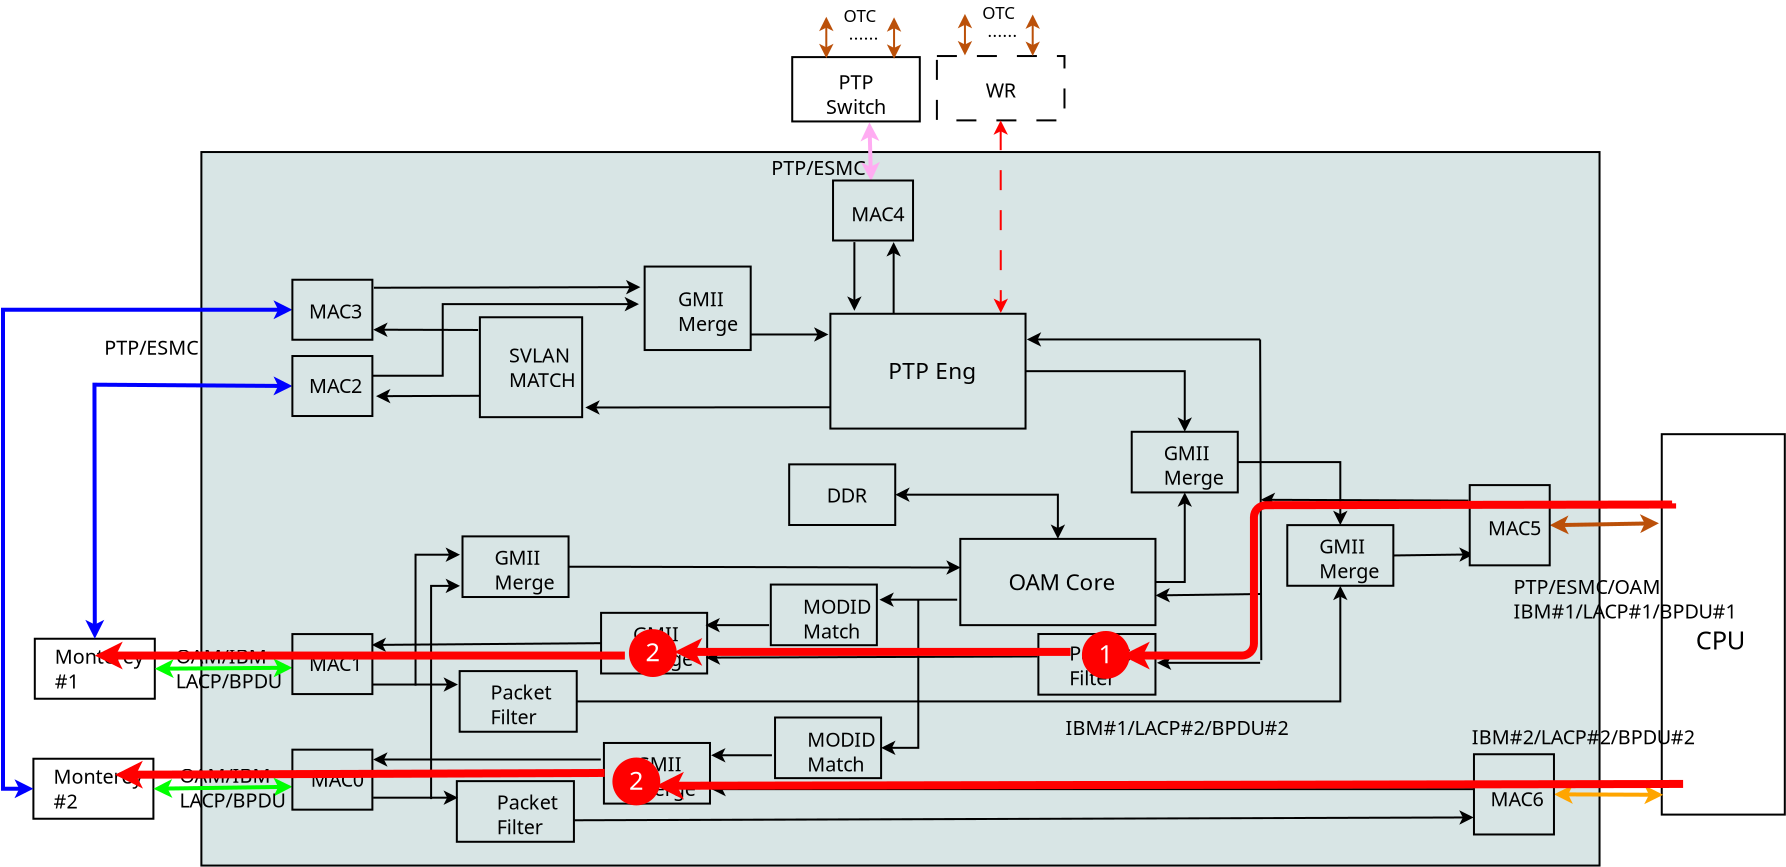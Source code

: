 <?xml version="1.0" encoding="UTF-8"?>
<dia:diagram xmlns:dia="http://www.lysator.liu.se/~alla/dia/">
  <dia:layer name="背景" visible="true">
    <dia:object type="Standard - Box" version="0" id="O0">
      <dia:attribute name="obj_pos">
        <dia:point val="12.45,-7.785"/>
      </dia:attribute>
      <dia:attribute name="obj_bb">
        <dia:rectangle val="12.4,-7.835;82.408,27.941"/>
      </dia:attribute>
      <dia:attribute name="elem_corner">
        <dia:point val="12.45,-7.785"/>
      </dia:attribute>
      <dia:attribute name="elem_width">
        <dia:real val="69.908"/>
      </dia:attribute>
      <dia:attribute name="elem_height">
        <dia:real val="35.676"/>
      </dia:attribute>
      <dia:attribute name="border_width">
        <dia:real val="0.1"/>
      </dia:attribute>
      <dia:attribute name="inner_color">
        <dia:color val="#d8e5e5"/>
      </dia:attribute>
      <dia:attribute name="show_background">
        <dia:boolean val="true"/>
      </dia:attribute>
    </dia:object>
    <dia:group>
      <dia:object type="Standard - Box" version="0" id="O1">
        <dia:attribute name="obj_pos">
          <dia:point val="4.051,22.55"/>
        </dia:attribute>
        <dia:attribute name="obj_bb">
          <dia:rectangle val="4.001,22.5;10.101,25.6"/>
        </dia:attribute>
        <dia:attribute name="elem_corner">
          <dia:point val="4.051,22.55"/>
        </dia:attribute>
        <dia:attribute name="elem_width">
          <dia:real val="6"/>
        </dia:attribute>
        <dia:attribute name="elem_height">
          <dia:real val="3"/>
        </dia:attribute>
        <dia:attribute name="border_width">
          <dia:real val="0.1"/>
        </dia:attribute>
        <dia:attribute name="show_background">
          <dia:boolean val="true"/>
        </dia:attribute>
      </dia:object>
      <dia:object type="Standard - Text" version="1" id="O2">
        <dia:attribute name="obj_pos">
          <dia:point val="5.051,23.8"/>
        </dia:attribute>
        <dia:attribute name="obj_bb">
          <dia:rectangle val="5.051,22.812;9.113,25.24"/>
        </dia:attribute>
        <dia:attribute name="text">
          <dia:composite type="text">
            <dia:attribute name="string">
              <dia:string>#Monterey
#2#</dia:string>
            </dia:attribute>
            <dia:attribute name="font">
              <dia:font family="sans" style="0" name="Helvetica"/>
            </dia:attribute>
            <dia:attribute name="height">
              <dia:real val="1.235"/>
            </dia:attribute>
            <dia:attribute name="pos">
              <dia:point val="5.051,23.8"/>
            </dia:attribute>
            <dia:attribute name="color">
              <dia:color val="#000000"/>
            </dia:attribute>
            <dia:attribute name="alignment">
              <dia:enum val="0"/>
            </dia:attribute>
          </dia:composite>
        </dia:attribute>
        <dia:attribute name="valign">
          <dia:enum val="3"/>
        </dia:attribute>
      </dia:object>
    </dia:group>
    <dia:group>
      <dia:object type="Standard - Box" version="0" id="O3">
        <dia:attribute name="obj_pos">
          <dia:point val="4.121,16.55"/>
        </dia:attribute>
        <dia:attribute name="obj_bb">
          <dia:rectangle val="4.071,16.5;10.171,19.6"/>
        </dia:attribute>
        <dia:attribute name="elem_corner">
          <dia:point val="4.121,16.55"/>
        </dia:attribute>
        <dia:attribute name="elem_width">
          <dia:real val="6"/>
        </dia:attribute>
        <dia:attribute name="elem_height">
          <dia:real val="3"/>
        </dia:attribute>
        <dia:attribute name="border_width">
          <dia:real val="0.1"/>
        </dia:attribute>
        <dia:attribute name="show_background">
          <dia:boolean val="true"/>
        </dia:attribute>
      </dia:object>
      <dia:object type="Standard - Text" version="1" id="O4">
        <dia:attribute name="obj_pos">
          <dia:point val="5.121,17.8"/>
        </dia:attribute>
        <dia:attribute name="obj_bb">
          <dia:rectangle val="5.121,16.812;9.184,19.24"/>
        </dia:attribute>
        <dia:attribute name="text">
          <dia:composite type="text">
            <dia:attribute name="string">
              <dia:string>#Monterey
#1#</dia:string>
            </dia:attribute>
            <dia:attribute name="font">
              <dia:font family="sans" style="0" name="Helvetica"/>
            </dia:attribute>
            <dia:attribute name="height">
              <dia:real val="1.235"/>
            </dia:attribute>
            <dia:attribute name="pos">
              <dia:point val="5.121,17.8"/>
            </dia:attribute>
            <dia:attribute name="color">
              <dia:color val="#000000"/>
            </dia:attribute>
            <dia:attribute name="alignment">
              <dia:enum val="0"/>
            </dia:attribute>
          </dia:composite>
        </dia:attribute>
        <dia:attribute name="valign">
          <dia:enum val="3"/>
        </dia:attribute>
      </dia:object>
    </dia:group>
    <dia:object type="Standard - Line" version="0" id="O5">
      <dia:attribute name="obj_pos">
        <dia:point val="10.121,18.05"/>
      </dia:attribute>
      <dia:attribute name="obj_bb">
        <dia:rectangle val="10.021,17.533;17.101,18.517"/>
      </dia:attribute>
      <dia:attribute name="conn_endpoints">
        <dia:point val="10.121,18.05"/>
        <dia:point val="17,18"/>
      </dia:attribute>
      <dia:attribute name="numcp">
        <dia:int val="1"/>
      </dia:attribute>
      <dia:attribute name="line_color">
        <dia:color val="#00ff00"/>
      </dia:attribute>
      <dia:attribute name="line_width">
        <dia:real val="0.2"/>
      </dia:attribute>
      <dia:attribute name="start_arrow">
        <dia:enum val="22"/>
      </dia:attribute>
      <dia:attribute name="start_arrow_length">
        <dia:real val="0.5"/>
      </dia:attribute>
      <dia:attribute name="start_arrow_width">
        <dia:real val="0.5"/>
      </dia:attribute>
      <dia:attribute name="end_arrow">
        <dia:enum val="22"/>
      </dia:attribute>
      <dia:attribute name="end_arrow_length">
        <dia:real val="0.5"/>
      </dia:attribute>
      <dia:attribute name="end_arrow_width">
        <dia:real val="0.5"/>
      </dia:attribute>
      <dia:connections>
        <dia:connection handle="0" to="O3" connection="4"/>
      </dia:connections>
    </dia:object>
    <dia:object type="Standard - Line" version="0" id="O6">
      <dia:attribute name="obj_pos">
        <dia:point val="10.051,24.05"/>
      </dia:attribute>
      <dia:attribute name="obj_bb">
        <dia:rectangle val="9.949,23.49;17.101,24.51"/>
      </dia:attribute>
      <dia:attribute name="conn_endpoints">
        <dia:point val="10.051,24.05"/>
        <dia:point val="17,23.95"/>
      </dia:attribute>
      <dia:attribute name="numcp">
        <dia:int val="1"/>
      </dia:attribute>
      <dia:attribute name="line_color">
        <dia:color val="#00ff00"/>
      </dia:attribute>
      <dia:attribute name="line_width">
        <dia:real val="0.2"/>
      </dia:attribute>
      <dia:attribute name="start_arrow">
        <dia:enum val="22"/>
      </dia:attribute>
      <dia:attribute name="start_arrow_length">
        <dia:real val="0.5"/>
      </dia:attribute>
      <dia:attribute name="start_arrow_width">
        <dia:real val="0.5"/>
      </dia:attribute>
      <dia:attribute name="end_arrow">
        <dia:enum val="22"/>
      </dia:attribute>
      <dia:attribute name="end_arrow_length">
        <dia:real val="0.5"/>
      </dia:attribute>
      <dia:attribute name="end_arrow_width">
        <dia:real val="0.5"/>
      </dia:attribute>
      <dia:connections>
        <dia:connection handle="0" to="O1" connection="4"/>
      </dia:connections>
    </dia:object>
    <dia:object type="Standard - ZigZagLine" version="1" id="O7">
      <dia:attribute name="obj_pos">
        <dia:point val="4.051,24.05"/>
      </dia:attribute>
      <dia:attribute name="obj_bb">
        <dia:rectangle val="2.431,-0.374;17.1,24.524"/>
      </dia:attribute>
      <dia:attribute name="orth_points">
        <dia:point val="4.051,24.05"/>
        <dia:point val="2.531,24.05"/>
        <dia:point val="2.531,0.1"/>
        <dia:point val="17,0.1"/>
      </dia:attribute>
      <dia:attribute name="orth_orient">
        <dia:enum val="0"/>
        <dia:enum val="1"/>
        <dia:enum val="0"/>
      </dia:attribute>
      <dia:attribute name="autorouting">
        <dia:boolean val="false"/>
      </dia:attribute>
      <dia:attribute name="line_color">
        <dia:color val="#0000ff"/>
      </dia:attribute>
      <dia:attribute name="line_width">
        <dia:real val="0.2"/>
      </dia:attribute>
      <dia:attribute name="start_arrow">
        <dia:enum val="22"/>
      </dia:attribute>
      <dia:attribute name="start_arrow_length">
        <dia:real val="0.5"/>
      </dia:attribute>
      <dia:attribute name="start_arrow_width">
        <dia:real val="0.5"/>
      </dia:attribute>
      <dia:attribute name="end_arrow">
        <dia:enum val="22"/>
      </dia:attribute>
      <dia:attribute name="end_arrow_length">
        <dia:real val="0.5"/>
      </dia:attribute>
      <dia:attribute name="end_arrow_width">
        <dia:real val="0.5"/>
      </dia:attribute>
      <dia:connections>
        <dia:connection handle="0" to="O1" connection="3"/>
        <dia:connection handle="1" to="O98" connection="3"/>
      </dia:connections>
    </dia:object>
    <dia:object type="Standard - Line" version="0" id="O8">
      <dia:attribute name="obj_pos">
        <dia:point val="26.288,1.112"/>
      </dia:attribute>
      <dia:attribute name="obj_bb">
        <dia:rectangle val="20.928,0.738;26.338,1.461"/>
      </dia:attribute>
      <dia:attribute name="conn_endpoints">
        <dia:point val="26.288,1.112"/>
        <dia:point val="21.04,1.098"/>
      </dia:attribute>
      <dia:attribute name="numcp">
        <dia:int val="1"/>
      </dia:attribute>
      <dia:attribute name="end_arrow">
        <dia:enum val="22"/>
      </dia:attribute>
      <dia:attribute name="end_arrow_length">
        <dia:real val="0.5"/>
      </dia:attribute>
      <dia:attribute name="end_arrow_width">
        <dia:real val="0.5"/>
      </dia:attribute>
    </dia:object>
    <dia:object type="Standard - Line" version="0" id="O9">
      <dia:attribute name="obj_pos">
        <dia:point val="26.35,4.403"/>
      </dia:attribute>
      <dia:attribute name="obj_bb">
        <dia:rectangle val="21.07,4.057;26.4,4.781"/>
      </dia:attribute>
      <dia:attribute name="conn_endpoints">
        <dia:point val="26.35,4.403"/>
        <dia:point val="21.182,4.421"/>
      </dia:attribute>
      <dia:attribute name="numcp">
        <dia:int val="1"/>
      </dia:attribute>
      <dia:attribute name="end_arrow">
        <dia:enum val="22"/>
      </dia:attribute>
      <dia:attribute name="end_arrow_length">
        <dia:real val="0.5"/>
      </dia:attribute>
      <dia:attribute name="end_arrow_width">
        <dia:real val="0.5"/>
      </dia:attribute>
    </dia:object>
    <dia:object type="Standard - ZigZagLine" version="1" id="O10">
      <dia:attribute name="obj_pos">
        <dia:point val="21.016,3.4"/>
      </dia:attribute>
      <dia:attribute name="obj_bb">
        <dia:rectangle val="20.966,-0.543;34.442,3.45"/>
      </dia:attribute>
      <dia:attribute name="orth_points">
        <dia:point val="21.016,3.4"/>
        <dia:point val="24.517,3.4"/>
        <dia:point val="24.517,-0.181"/>
        <dia:point val="34.33,-0.181"/>
      </dia:attribute>
      <dia:attribute name="orth_orient">
        <dia:enum val="0"/>
        <dia:enum val="1"/>
        <dia:enum val="0"/>
      </dia:attribute>
      <dia:attribute name="autorouting">
        <dia:boolean val="false"/>
      </dia:attribute>
      <dia:attribute name="end_arrow">
        <dia:enum val="22"/>
      </dia:attribute>
      <dia:attribute name="end_arrow_length">
        <dia:real val="0.5"/>
      </dia:attribute>
      <dia:attribute name="end_arrow_width">
        <dia:real val="0.5"/>
      </dia:attribute>
    </dia:object>
    <dia:object type="Standard - Line" version="0" id="O11">
      <dia:attribute name="obj_pos">
        <dia:point val="21.076,-1.0"/>
      </dia:attribute>
      <dia:attribute name="obj_bb">
        <dia:rectangle val="21.025,-1.39;34.513,-0.666"/>
      </dia:attribute>
      <dia:attribute name="conn_endpoints">
        <dia:point val="21.076,-1.0"/>
        <dia:point val="34.401,-1.03"/>
      </dia:attribute>
      <dia:attribute name="numcp">
        <dia:int val="1"/>
      </dia:attribute>
      <dia:attribute name="end_arrow">
        <dia:enum val="22"/>
      </dia:attribute>
      <dia:attribute name="end_arrow_length">
        <dia:real val="0.5"/>
      </dia:attribute>
      <dia:attribute name="end_arrow_width">
        <dia:real val="0.5"/>
      </dia:attribute>
    </dia:object>
    <dia:object type="Standard - Box" version="0" id="O12">
      <dia:attribute name="obj_pos">
        <dia:point val="26.375,0.476"/>
      </dia:attribute>
      <dia:attribute name="obj_bb">
        <dia:rectangle val="26.325,0.426;31.539,5.52"/>
      </dia:attribute>
      <dia:attribute name="elem_corner">
        <dia:point val="26.375,0.476"/>
      </dia:attribute>
      <dia:attribute name="elem_width">
        <dia:real val="5.114"/>
      </dia:attribute>
      <dia:attribute name="elem_height">
        <dia:real val="4.995"/>
      </dia:attribute>
      <dia:attribute name="border_width">
        <dia:real val="0.1"/>
      </dia:attribute>
      <dia:attribute name="inner_color">
        <dia:color val="#d8e5e5"/>
      </dia:attribute>
      <dia:attribute name="show_background">
        <dia:boolean val="true"/>
      </dia:attribute>
    </dia:object>
    <dia:object type="Standard - Text" version="1" id="O13">
      <dia:attribute name="obj_pos">
        <dia:point val="27.836,2.735"/>
      </dia:attribute>
      <dia:attribute name="obj_bb">
        <dia:rectangle val="27.836,1.748;31.026,4.175"/>
      </dia:attribute>
      <dia:attribute name="text">
        <dia:composite type="text">
          <dia:attribute name="string">
            <dia:string>#SVLAN
MATCH#</dia:string>
          </dia:attribute>
          <dia:attribute name="font">
            <dia:font family="sans" style="0" name="Helvetica"/>
          </dia:attribute>
          <dia:attribute name="height">
            <dia:real val="1.235"/>
          </dia:attribute>
          <dia:attribute name="pos">
            <dia:point val="27.836,2.735"/>
          </dia:attribute>
          <dia:attribute name="color">
            <dia:color val="#000000"/>
          </dia:attribute>
          <dia:attribute name="alignment">
            <dia:enum val="0"/>
          </dia:attribute>
        </dia:composite>
      </dia:attribute>
      <dia:attribute name="valign">
        <dia:enum val="3"/>
      </dia:attribute>
    </dia:object>
    <dia:object type="Standard - Line" version="0" id="O14">
      <dia:attribute name="obj_pos">
        <dia:point val="39.913,1.337"/>
      </dia:attribute>
      <dia:attribute name="obj_bb">
        <dia:rectangle val="39.863,0.975;43.914,1.699"/>
      </dia:attribute>
      <dia:attribute name="conn_endpoints">
        <dia:point val="39.913,1.337"/>
        <dia:point val="43.803,1.337"/>
      </dia:attribute>
      <dia:attribute name="numcp">
        <dia:int val="1"/>
      </dia:attribute>
      <dia:attribute name="end_arrow">
        <dia:enum val="22"/>
      </dia:attribute>
      <dia:attribute name="end_arrow_length">
        <dia:real val="0.5"/>
      </dia:attribute>
      <dia:attribute name="end_arrow_width">
        <dia:real val="0.5"/>
      </dia:attribute>
    </dia:object>
    <dia:object type="Standard - Line" version="0" id="O15">
      <dia:attribute name="obj_pos">
        <dia:point val="44.026,4.976"/>
      </dia:attribute>
      <dia:attribute name="obj_bb">
        <dia:rectangle val="31.535,4.625;44.076,5.348"/>
      </dia:attribute>
      <dia:attribute name="conn_endpoints">
        <dia:point val="44.026,4.976"/>
        <dia:point val="31.647,4.987"/>
      </dia:attribute>
      <dia:attribute name="numcp">
        <dia:int val="1"/>
      </dia:attribute>
      <dia:attribute name="end_arrow">
        <dia:enum val="22"/>
      </dia:attribute>
      <dia:attribute name="end_arrow_length">
        <dia:real val="0.5"/>
      </dia:attribute>
      <dia:attribute name="end_arrow_width">
        <dia:real val="0.5"/>
      </dia:attribute>
    </dia:object>
    <dia:object type="Standard - Box" version="0" id="O16">
      <dia:attribute name="obj_pos">
        <dia:point val="43.9,0.301"/>
      </dia:attribute>
      <dia:attribute name="obj_bb">
        <dia:rectangle val="43.85,0.251;53.708,6.091"/>
      </dia:attribute>
      <dia:attribute name="elem_corner">
        <dia:point val="43.9,0.301"/>
      </dia:attribute>
      <dia:attribute name="elem_width">
        <dia:real val="9.758"/>
      </dia:attribute>
      <dia:attribute name="elem_height">
        <dia:real val="5.741"/>
      </dia:attribute>
      <dia:attribute name="border_width">
        <dia:real val="0.1"/>
      </dia:attribute>
      <dia:attribute name="inner_color">
        <dia:color val="#d8e5e5"/>
      </dia:attribute>
      <dia:attribute name="show_background">
        <dia:boolean val="true"/>
      </dia:attribute>
    </dia:object>
    <dia:object type="Standard - Text" version="1" id="O17">
      <dia:attribute name="obj_pos">
        <dia:point val="46.799,3.559"/>
      </dia:attribute>
      <dia:attribute name="obj_bb">
        <dia:rectangle val="46.799,2.429;50.946,3.791"/>
      </dia:attribute>
      <dia:attribute name="text">
        <dia:composite type="text">
          <dia:attribute name="string">
            <dia:string>#PTP Eng#</dia:string>
          </dia:attribute>
          <dia:attribute name="font">
            <dia:font family="sans" style="0" name="Helvetica"/>
          </dia:attribute>
          <dia:attribute name="height">
            <dia:real val="1.411"/>
          </dia:attribute>
          <dia:attribute name="pos">
            <dia:point val="46.799,3.559"/>
          </dia:attribute>
          <dia:attribute name="color">
            <dia:color val="#000000"/>
          </dia:attribute>
          <dia:attribute name="alignment">
            <dia:enum val="0"/>
          </dia:attribute>
        </dia:composite>
      </dia:attribute>
      <dia:attribute name="valign">
        <dia:enum val="3"/>
      </dia:attribute>
    </dia:object>
    <dia:object type="Standard - Line" version="0" id="O18">
      <dia:attribute name="obj_pos">
        <dia:point val="45.1,-3.282"/>
      </dia:attribute>
      <dia:attribute name="obj_bb">
        <dia:rectangle val="44.739,-3.332;45.462,0.265"/>
      </dia:attribute>
      <dia:attribute name="conn_endpoints">
        <dia:point val="45.1,-3.282"/>
        <dia:point val="45.1,0.153"/>
      </dia:attribute>
      <dia:attribute name="numcp">
        <dia:int val="1"/>
      </dia:attribute>
      <dia:attribute name="end_arrow">
        <dia:enum val="22"/>
      </dia:attribute>
      <dia:attribute name="end_arrow_length">
        <dia:real val="0.5"/>
      </dia:attribute>
      <dia:attribute name="end_arrow_width">
        <dia:real val="0.5"/>
      </dia:attribute>
    </dia:object>
    <dia:object type="Standard - Line" version="0" id="O19">
      <dia:attribute name="obj_pos">
        <dia:point val="47.063,0.262"/>
      </dia:attribute>
      <dia:attribute name="obj_bb">
        <dia:rectangle val="46.702,-3.394;47.425,0.312"/>
      </dia:attribute>
      <dia:attribute name="conn_endpoints">
        <dia:point val="47.063,0.262"/>
        <dia:point val="47.063,-3.282"/>
      </dia:attribute>
      <dia:attribute name="numcp">
        <dia:int val="1"/>
      </dia:attribute>
      <dia:attribute name="end_arrow">
        <dia:enum val="22"/>
      </dia:attribute>
      <dia:attribute name="end_arrow_length">
        <dia:real val="0.5"/>
      </dia:attribute>
      <dia:attribute name="end_arrow_width">
        <dia:real val="0.5"/>
      </dia:attribute>
    </dia:object>
    <dia:object type="Standard - Line" version="0" id="O20">
      <dia:attribute name="obj_pos">
        <dia:point val="45.853,-9.27"/>
      </dia:attribute>
      <dia:attribute name="obj_bb">
        <dia:rectangle val="45.405,-9.372;46.38,-6.233"/>
      </dia:attribute>
      <dia:attribute name="conn_endpoints">
        <dia:point val="45.853,-9.27"/>
        <dia:point val="45.931,-6.336"/>
      </dia:attribute>
      <dia:attribute name="numcp">
        <dia:int val="1"/>
      </dia:attribute>
      <dia:attribute name="line_color">
        <dia:color val="#ffacf2"/>
      </dia:attribute>
      <dia:attribute name="line_width">
        <dia:real val="0.2"/>
      </dia:attribute>
      <dia:attribute name="start_arrow">
        <dia:enum val="22"/>
      </dia:attribute>
      <dia:attribute name="start_arrow_length">
        <dia:real val="0.5"/>
      </dia:attribute>
      <dia:attribute name="start_arrow_width">
        <dia:real val="0.5"/>
      </dia:attribute>
      <dia:attribute name="end_arrow">
        <dia:enum val="22"/>
      </dia:attribute>
      <dia:attribute name="end_arrow_length">
        <dia:real val="0.5"/>
      </dia:attribute>
      <dia:attribute name="end_arrow_width">
        <dia:real val="0.5"/>
      </dia:attribute>
    </dia:object>
    <dia:group>
      <dia:object type="Standard - Box" version="0" id="O21">
        <dia:attribute name="obj_pos">
          <dia:point val="41.992,-12.532"/>
        </dia:attribute>
        <dia:attribute name="obj_bb">
          <dia:rectangle val="41.943,-12.582;48.422,-9.265"/>
        </dia:attribute>
        <dia:attribute name="elem_corner">
          <dia:point val="41.992,-12.532"/>
        </dia:attribute>
        <dia:attribute name="elem_width">
          <dia:real val="6.379"/>
        </dia:attribute>
        <dia:attribute name="elem_height">
          <dia:real val="3.217"/>
        </dia:attribute>
        <dia:attribute name="border_width">
          <dia:real val="0.1"/>
        </dia:attribute>
        <dia:attribute name="show_background">
          <dia:boolean val="true"/>
        </dia:attribute>
      </dia:object>
      <dia:object type="Standard - Text" version="1" id="O22">
        <dia:attribute name="obj_pos">
          <dia:point val="45.182,-10.923"/>
        </dia:attribute>
        <dia:attribute name="obj_bb">
          <dia:rectangle val="43.761,-11.911;46.603,-9.484"/>
        </dia:attribute>
        <dia:attribute name="text">
          <dia:composite type="text">
            <dia:attribute name="string">
              <dia:string>#PTP
Switch#</dia:string>
            </dia:attribute>
            <dia:attribute name="font">
              <dia:font family="sans" style="0" name="Helvetica"/>
            </dia:attribute>
            <dia:attribute name="height">
              <dia:real val="1.235"/>
            </dia:attribute>
            <dia:attribute name="pos">
              <dia:point val="45.182,-10.923"/>
            </dia:attribute>
            <dia:attribute name="color">
              <dia:color val="#000000"/>
            </dia:attribute>
            <dia:attribute name="alignment">
              <dia:enum val="1"/>
            </dia:attribute>
          </dia:composite>
        </dia:attribute>
        <dia:attribute name="valign">
          <dia:enum val="3"/>
        </dia:attribute>
        <dia:connections>
          <dia:connection handle="0" to="O21" connection="8"/>
        </dia:connections>
      </dia:object>
    </dia:group>
    <dia:object type="Standard - Box" version="0" id="O23">
      <dia:attribute name="obj_pos">
        <dia:point val="49.226,-12.585"/>
      </dia:attribute>
      <dia:attribute name="obj_bb">
        <dia:rectangle val="49.176,-12.635;55.655,-9.318"/>
      </dia:attribute>
      <dia:attribute name="elem_corner">
        <dia:point val="49.226,-12.585"/>
      </dia:attribute>
      <dia:attribute name="elem_width">
        <dia:real val="6.379"/>
      </dia:attribute>
      <dia:attribute name="elem_height">
        <dia:real val="3.217"/>
      </dia:attribute>
      <dia:attribute name="border_width">
        <dia:real val="0.1"/>
      </dia:attribute>
      <dia:attribute name="show_background">
        <dia:boolean val="true"/>
      </dia:attribute>
      <dia:attribute name="line_style">
        <dia:enum val="1"/>
      </dia:attribute>
    </dia:object>
    <dia:object type="Standard - Text" version="1" id="O24">
      <dia:attribute name="obj_pos">
        <dia:point val="52.415,-10.518"/>
      </dia:attribute>
      <dia:attribute name="obj_bb">
        <dia:rectangle val="51.659,-11.506;53.172,-10.313"/>
      </dia:attribute>
      <dia:attribute name="text">
        <dia:composite type="text">
          <dia:attribute name="string">
            <dia:string>#WR#</dia:string>
          </dia:attribute>
          <dia:attribute name="font">
            <dia:font family="sans" style="0" name="Helvetica"/>
          </dia:attribute>
          <dia:attribute name="height">
            <dia:real val="1.235"/>
          </dia:attribute>
          <dia:attribute name="pos">
            <dia:point val="52.415,-10.518"/>
          </dia:attribute>
          <dia:attribute name="color">
            <dia:color val="#000000"/>
          </dia:attribute>
          <dia:attribute name="alignment">
            <dia:enum val="1"/>
          </dia:attribute>
        </dia:composite>
      </dia:attribute>
      <dia:attribute name="valign">
        <dia:enum val="3"/>
      </dia:attribute>
      <dia:connections>
        <dia:connection handle="0" to="O23" connection="8"/>
      </dia:connections>
    </dia:object>
    <dia:group>
      <dia:object type="Standard - Line" version="0" id="O25">
        <dia:attribute name="obj_pos">
          <dia:point val="50.628,-14.691"/>
        </dia:attribute>
        <dia:attribute name="obj_bb">
          <dia:rectangle val="50.266,-14.741;50.99,-12.569"/>
        </dia:attribute>
        <dia:attribute name="conn_endpoints">
          <dia:point val="50.628,-14.691"/>
          <dia:point val="50.628,-12.619"/>
        </dia:attribute>
        <dia:attribute name="numcp">
          <dia:int val="1"/>
        </dia:attribute>
        <dia:attribute name="line_color">
          <dia:color val="#bb5009"/>
        </dia:attribute>
        <dia:attribute name="start_arrow">
          <dia:enum val="22"/>
        </dia:attribute>
        <dia:attribute name="start_arrow_length">
          <dia:real val="0.5"/>
        </dia:attribute>
        <dia:attribute name="start_arrow_width">
          <dia:real val="0.5"/>
        </dia:attribute>
        <dia:attribute name="end_arrow">
          <dia:enum val="22"/>
        </dia:attribute>
        <dia:attribute name="end_arrow_length">
          <dia:real val="0.5"/>
        </dia:attribute>
        <dia:attribute name="end_arrow_width">
          <dia:real val="0.5"/>
        </dia:attribute>
      </dia:object>
      <dia:object type="Standard - Line" version="0" id="O26">
        <dia:attribute name="obj_pos">
          <dia:point val="54.016,-14.663"/>
        </dia:attribute>
        <dia:attribute name="obj_bb">
          <dia:rectangle val="53.654,-14.713;54.378,-12.541"/>
        </dia:attribute>
        <dia:attribute name="conn_endpoints">
          <dia:point val="54.016,-14.663"/>
          <dia:point val="54.016,-12.591"/>
        </dia:attribute>
        <dia:attribute name="numcp">
          <dia:int val="1"/>
        </dia:attribute>
        <dia:attribute name="line_color">
          <dia:color val="#bb5009"/>
        </dia:attribute>
        <dia:attribute name="start_arrow">
          <dia:enum val="22"/>
        </dia:attribute>
        <dia:attribute name="start_arrow_length">
          <dia:real val="0.5"/>
        </dia:attribute>
        <dia:attribute name="start_arrow_width">
          <dia:real val="0.5"/>
        </dia:attribute>
        <dia:attribute name="end_arrow">
          <dia:enum val="22"/>
        </dia:attribute>
        <dia:attribute name="end_arrow_length">
          <dia:real val="0.5"/>
        </dia:attribute>
        <dia:attribute name="end_arrow_width">
          <dia:real val="0.5"/>
        </dia:attribute>
      </dia:object>
      <dia:object type="Standard - Text" version="1" id="O27">
        <dia:attribute name="obj_pos">
          <dia:point val="52.505,-13.538"/>
        </dia:attribute>
        <dia:attribute name="obj_bb">
          <dia:rectangle val="51.732,-14.386;53.277,-13.363"/>
        </dia:attribute>
        <dia:attribute name="text">
          <dia:composite type="text">
            <dia:attribute name="string">
              <dia:string>#......#</dia:string>
            </dia:attribute>
            <dia:attribute name="font">
              <dia:font family="sans" style="0" name="Helvetica"/>
            </dia:attribute>
            <dia:attribute name="height">
              <dia:real val="1.058"/>
            </dia:attribute>
            <dia:attribute name="pos">
              <dia:point val="52.505,-13.538"/>
            </dia:attribute>
            <dia:attribute name="color">
              <dia:color val="#000000"/>
            </dia:attribute>
            <dia:attribute name="alignment">
              <dia:enum val="1"/>
            </dia:attribute>
          </dia:composite>
        </dia:attribute>
        <dia:attribute name="valign">
          <dia:enum val="3"/>
        </dia:attribute>
      </dia:object>
      <dia:object type="Standard - Text" version="1" id="O28">
        <dia:attribute name="obj_pos">
          <dia:point val="52.314,-14.432"/>
        </dia:attribute>
        <dia:attribute name="obj_bb">
          <dia:rectangle val="51.511,-15.28;53.116,-14.257"/>
        </dia:attribute>
        <dia:attribute name="text">
          <dia:composite type="text">
            <dia:attribute name="string">
              <dia:string>#OTC#</dia:string>
            </dia:attribute>
            <dia:attribute name="font">
              <dia:font family="sans" style="0" name="Helvetica"/>
            </dia:attribute>
            <dia:attribute name="height">
              <dia:real val="1.058"/>
            </dia:attribute>
            <dia:attribute name="pos">
              <dia:point val="52.314,-14.432"/>
            </dia:attribute>
            <dia:attribute name="color">
              <dia:color val="#000000"/>
            </dia:attribute>
            <dia:attribute name="alignment">
              <dia:enum val="1"/>
            </dia:attribute>
          </dia:composite>
        </dia:attribute>
        <dia:attribute name="valign">
          <dia:enum val="3"/>
        </dia:attribute>
      </dia:object>
    </dia:group>
    <dia:group>
      <dia:object type="Standard - Line" version="0" id="O29">
        <dia:attribute name="obj_pos">
          <dia:point val="43.696,-14.549"/>
        </dia:attribute>
        <dia:attribute name="obj_bb">
          <dia:rectangle val="43.334,-14.599;44.058,-12.427"/>
        </dia:attribute>
        <dia:attribute name="conn_endpoints">
          <dia:point val="43.696,-14.549"/>
          <dia:point val="43.696,-12.477"/>
        </dia:attribute>
        <dia:attribute name="numcp">
          <dia:int val="1"/>
        </dia:attribute>
        <dia:attribute name="line_color">
          <dia:color val="#bb5009"/>
        </dia:attribute>
        <dia:attribute name="start_arrow">
          <dia:enum val="22"/>
        </dia:attribute>
        <dia:attribute name="start_arrow_length">
          <dia:real val="0.5"/>
        </dia:attribute>
        <dia:attribute name="start_arrow_width">
          <dia:real val="0.5"/>
        </dia:attribute>
        <dia:attribute name="end_arrow">
          <dia:enum val="22"/>
        </dia:attribute>
        <dia:attribute name="end_arrow_length">
          <dia:real val="0.5"/>
        </dia:attribute>
        <dia:attribute name="end_arrow_width">
          <dia:real val="0.5"/>
        </dia:attribute>
      </dia:object>
      <dia:object type="Standard - Line" version="0" id="O30">
        <dia:attribute name="obj_pos">
          <dia:point val="47.084,-14.521"/>
        </dia:attribute>
        <dia:attribute name="obj_bb">
          <dia:rectangle val="46.722,-14.571;47.446,-12.399"/>
        </dia:attribute>
        <dia:attribute name="conn_endpoints">
          <dia:point val="47.084,-14.521"/>
          <dia:point val="47.084,-12.449"/>
        </dia:attribute>
        <dia:attribute name="numcp">
          <dia:int val="1"/>
        </dia:attribute>
        <dia:attribute name="line_color">
          <dia:color val="#bb5009"/>
        </dia:attribute>
        <dia:attribute name="start_arrow">
          <dia:enum val="22"/>
        </dia:attribute>
        <dia:attribute name="start_arrow_length">
          <dia:real val="0.5"/>
        </dia:attribute>
        <dia:attribute name="start_arrow_width">
          <dia:real val="0.5"/>
        </dia:attribute>
        <dia:attribute name="end_arrow">
          <dia:enum val="22"/>
        </dia:attribute>
        <dia:attribute name="end_arrow_length">
          <dia:real val="0.5"/>
        </dia:attribute>
        <dia:attribute name="end_arrow_width">
          <dia:real val="0.5"/>
        </dia:attribute>
      </dia:object>
      <dia:object type="Standard - Text" version="1" id="O31">
        <dia:attribute name="obj_pos">
          <dia:point val="45.573,-13.396"/>
        </dia:attribute>
        <dia:attribute name="obj_bb">
          <dia:rectangle val="44.8,-14.244;46.345,-13.221"/>
        </dia:attribute>
        <dia:attribute name="text">
          <dia:composite type="text">
            <dia:attribute name="string">
              <dia:string>#......#</dia:string>
            </dia:attribute>
            <dia:attribute name="font">
              <dia:font family="sans" style="0" name="Helvetica"/>
            </dia:attribute>
            <dia:attribute name="height">
              <dia:real val="1.058"/>
            </dia:attribute>
            <dia:attribute name="pos">
              <dia:point val="45.573,-13.396"/>
            </dia:attribute>
            <dia:attribute name="color">
              <dia:color val="#000000"/>
            </dia:attribute>
            <dia:attribute name="alignment">
              <dia:enum val="1"/>
            </dia:attribute>
          </dia:composite>
        </dia:attribute>
        <dia:attribute name="valign">
          <dia:enum val="3"/>
        </dia:attribute>
      </dia:object>
      <dia:object type="Standard - Text" version="1" id="O32">
        <dia:attribute name="obj_pos">
          <dia:point val="45.382,-14.291"/>
        </dia:attribute>
        <dia:attribute name="obj_bb">
          <dia:rectangle val="44.579,-15.138;46.184,-14.116"/>
        </dia:attribute>
        <dia:attribute name="text">
          <dia:composite type="text">
            <dia:attribute name="string">
              <dia:string>#OTC#</dia:string>
            </dia:attribute>
            <dia:attribute name="font">
              <dia:font family="sans" style="0" name="Helvetica"/>
            </dia:attribute>
            <dia:attribute name="height">
              <dia:real val="1.058"/>
            </dia:attribute>
            <dia:attribute name="pos">
              <dia:point val="45.382,-14.291"/>
            </dia:attribute>
            <dia:attribute name="color">
              <dia:color val="#000000"/>
            </dia:attribute>
            <dia:attribute name="alignment">
              <dia:enum val="1"/>
            </dia:attribute>
          </dia:composite>
        </dia:attribute>
        <dia:attribute name="valign">
          <dia:enum val="3"/>
        </dia:attribute>
      </dia:object>
    </dia:group>
    <dia:object type="Standard - Line" version="0" id="O33">
      <dia:attribute name="obj_pos">
        <dia:point val="52.415,-9.368"/>
      </dia:attribute>
      <dia:attribute name="obj_bb">
        <dia:rectangle val="52.054,-9.418;52.781,0.312"/>
      </dia:attribute>
      <dia:attribute name="conn_endpoints">
        <dia:point val="52.415,-9.368"/>
        <dia:point val="52.42,0.262"/>
      </dia:attribute>
      <dia:attribute name="numcp">
        <dia:int val="1"/>
      </dia:attribute>
      <dia:attribute name="line_color">
        <dia:color val="#ff0000"/>
      </dia:attribute>
      <dia:attribute name="line_style">
        <dia:enum val="1"/>
      </dia:attribute>
      <dia:attribute name="start_arrow">
        <dia:enum val="22"/>
      </dia:attribute>
      <dia:attribute name="start_arrow_length">
        <dia:real val="0.5"/>
      </dia:attribute>
      <dia:attribute name="start_arrow_width">
        <dia:real val="0.5"/>
      </dia:attribute>
      <dia:attribute name="end_arrow">
        <dia:enum val="22"/>
      </dia:attribute>
      <dia:attribute name="end_arrow_length">
        <dia:real val="0.5"/>
      </dia:attribute>
      <dia:attribute name="end_arrow_width">
        <dia:real val="0.5"/>
      </dia:attribute>
      <dia:connections>
        <dia:connection handle="0" to="O23" connection="6"/>
      </dia:connections>
    </dia:object>
    <dia:group>
      <dia:object type="Standard - Box" version="0" id="O34">
        <dia:attribute name="obj_pos">
          <dia:point val="25.223,23.67"/>
        </dia:attribute>
        <dia:attribute name="obj_bb">
          <dia:rectangle val="25.173,23.62;31.127,26.753"/>
        </dia:attribute>
        <dia:attribute name="elem_corner">
          <dia:point val="25.223,23.67"/>
        </dia:attribute>
        <dia:attribute name="elem_width">
          <dia:real val="5.854"/>
        </dia:attribute>
        <dia:attribute name="elem_height">
          <dia:real val="3.032"/>
        </dia:attribute>
        <dia:attribute name="border_width">
          <dia:real val="0.1"/>
        </dia:attribute>
        <dia:attribute name="inner_color">
          <dia:color val="#d8e5e5"/>
        </dia:attribute>
        <dia:attribute name="show_background">
          <dia:boolean val="true"/>
        </dia:attribute>
      </dia:object>
      <dia:object type="Standard - Text" version="1" id="O35">
        <dia:attribute name="obj_pos">
          <dia:point val="27.221,25.088"/>
        </dia:attribute>
        <dia:attribute name="obj_bb">
          <dia:rectangle val="27.221,24.101;30.081,26.528"/>
        </dia:attribute>
        <dia:attribute name="text">
          <dia:composite type="text">
            <dia:attribute name="string">
              <dia:string>#Packet
Filter#</dia:string>
            </dia:attribute>
            <dia:attribute name="font">
              <dia:font family="sans" style="0" name="Helvetica"/>
            </dia:attribute>
            <dia:attribute name="height">
              <dia:real val="1.235"/>
            </dia:attribute>
            <dia:attribute name="pos">
              <dia:point val="27.221,25.088"/>
            </dia:attribute>
            <dia:attribute name="color">
              <dia:color val="#000000"/>
            </dia:attribute>
            <dia:attribute name="alignment">
              <dia:enum val="0"/>
            </dia:attribute>
          </dia:composite>
        </dia:attribute>
        <dia:attribute name="valign">
          <dia:enum val="3"/>
        </dia:attribute>
      </dia:object>
    </dia:group>
    <dia:object type="Standard - Line" version="0" id="O36">
      <dia:attribute name="obj_pos">
        <dia:point val="20.966,18.84"/>
      </dia:attribute>
      <dia:attribute name="obj_bb">
        <dia:rectangle val="20.916,18.478;25.391,19.202"/>
      </dia:attribute>
      <dia:attribute name="conn_endpoints">
        <dia:point val="20.966,18.84"/>
        <dia:point val="25.279,18.84"/>
      </dia:attribute>
      <dia:attribute name="numcp">
        <dia:int val="1"/>
      </dia:attribute>
      <dia:attribute name="end_arrow">
        <dia:enum val="22"/>
      </dia:attribute>
      <dia:attribute name="end_arrow_length">
        <dia:real val="0.5"/>
      </dia:attribute>
      <dia:attribute name="end_arrow_width">
        <dia:real val="0.5"/>
      </dia:attribute>
    </dia:object>
    <dia:object type="Standard - Line" version="0" id="O37">
      <dia:attribute name="obj_pos">
        <dia:point val="21.037,24.497"/>
      </dia:attribute>
      <dia:attribute name="obj_bb">
        <dia:rectangle val="20.986,24.135;25.391,24.859"/>
      </dia:attribute>
      <dia:attribute name="conn_endpoints">
        <dia:point val="21.037,24.497"/>
        <dia:point val="25.279,24.497"/>
      </dia:attribute>
      <dia:attribute name="numcp">
        <dia:int val="1"/>
      </dia:attribute>
      <dia:attribute name="end_arrow">
        <dia:enum val="22"/>
      </dia:attribute>
      <dia:attribute name="end_arrow_length">
        <dia:real val="0.5"/>
      </dia:attribute>
      <dia:attribute name="end_arrow_width">
        <dia:real val="0.5"/>
      </dia:attribute>
    </dia:object>
    <dia:object type="Standard - Box" version="0" id="O38">
      <dia:attribute name="obj_pos">
        <dia:point val="34.613,-2.059"/>
      </dia:attribute>
      <dia:attribute name="obj_bb">
        <dia:rectangle val="34.563,-2.109;39.966,2.165"/>
      </dia:attribute>
      <dia:attribute name="elem_corner">
        <dia:point val="34.613,-2.059"/>
      </dia:attribute>
      <dia:attribute name="elem_width">
        <dia:real val="5.303"/>
      </dia:attribute>
      <dia:attribute name="elem_height">
        <dia:real val="4.174"/>
      </dia:attribute>
      <dia:attribute name="border_width">
        <dia:real val="0.1"/>
      </dia:attribute>
      <dia:attribute name="inner_color">
        <dia:color val="#d8e5e5"/>
      </dia:attribute>
      <dia:attribute name="show_background">
        <dia:boolean val="true"/>
      </dia:attribute>
    </dia:object>
    <dia:object type="Standard - Text" version="1" id="O39">
      <dia:attribute name="obj_pos">
        <dia:point val="36.28,-0.075"/>
      </dia:attribute>
      <dia:attribute name="obj_bb">
        <dia:rectangle val="36.28,-1.062;38.98,1.365"/>
      </dia:attribute>
      <dia:attribute name="text">
        <dia:composite type="text">
          <dia:attribute name="string">
            <dia:string>#GMII
Merge#</dia:string>
          </dia:attribute>
          <dia:attribute name="font">
            <dia:font family="sans" style="0" name="Helvetica"/>
          </dia:attribute>
          <dia:attribute name="height">
            <dia:real val="1.235"/>
          </dia:attribute>
          <dia:attribute name="pos">
            <dia:point val="36.28,-0.075"/>
          </dia:attribute>
          <dia:attribute name="color">
            <dia:color val="#000000"/>
          </dia:attribute>
          <dia:attribute name="alignment">
            <dia:enum val="0"/>
          </dia:attribute>
        </dia:composite>
      </dia:attribute>
      <dia:attribute name="valign">
        <dia:enum val="3"/>
      </dia:attribute>
    </dia:object>
    <dia:group>
      <dia:object type="Standard - Box" version="0" id="O40">
        <dia:attribute name="obj_pos">
          <dia:point val="25.506,11.432"/>
        </dia:attribute>
        <dia:attribute name="obj_bb">
          <dia:rectangle val="25.456,11.382;30.859,14.514"/>
        </dia:attribute>
        <dia:attribute name="elem_corner">
          <dia:point val="25.506,11.432"/>
        </dia:attribute>
        <dia:attribute name="elem_width">
          <dia:real val="5.303"/>
        </dia:attribute>
        <dia:attribute name="elem_height">
          <dia:real val="3.032"/>
        </dia:attribute>
        <dia:attribute name="border_width">
          <dia:real val="0.1"/>
        </dia:attribute>
        <dia:attribute name="inner_color">
          <dia:color val="#d8e5e5"/>
        </dia:attribute>
        <dia:attribute name="show_background">
          <dia:boolean val="true"/>
        </dia:attribute>
      </dia:object>
      <dia:object type="Standard - Text" version="1" id="O41">
        <dia:attribute name="obj_pos">
          <dia:point val="27.103,12.85"/>
        </dia:attribute>
        <dia:attribute name="obj_bb">
          <dia:rectangle val="27.103,11.863;29.803,14.29"/>
        </dia:attribute>
        <dia:attribute name="text">
          <dia:composite type="text">
            <dia:attribute name="string">
              <dia:string>#GMII
Merge#</dia:string>
            </dia:attribute>
            <dia:attribute name="font">
              <dia:font family="sans" style="0" name="Helvetica"/>
            </dia:attribute>
            <dia:attribute name="height">
              <dia:real val="1.235"/>
            </dia:attribute>
            <dia:attribute name="pos">
              <dia:point val="27.103,12.85"/>
            </dia:attribute>
            <dia:attribute name="color">
              <dia:color val="#000000"/>
            </dia:attribute>
            <dia:attribute name="alignment">
              <dia:enum val="0"/>
            </dia:attribute>
          </dia:composite>
        </dia:attribute>
        <dia:attribute name="valign">
          <dia:enum val="3"/>
        </dia:attribute>
      </dia:object>
    </dia:group>
    <dia:group>
      <dia:object type="Standard - Box" version="0" id="O42">
        <dia:attribute name="obj_pos">
          <dia:point val="32.435,15.255"/>
        </dia:attribute>
        <dia:attribute name="obj_bb">
          <dia:rectangle val="32.386,15.206;37.789,18.338"/>
        </dia:attribute>
        <dia:attribute name="elem_corner">
          <dia:point val="32.435,15.255"/>
        </dia:attribute>
        <dia:attribute name="elem_width">
          <dia:real val="5.303"/>
        </dia:attribute>
        <dia:attribute name="elem_height">
          <dia:real val="3.032"/>
        </dia:attribute>
        <dia:attribute name="border_width">
          <dia:real val="0.1"/>
        </dia:attribute>
        <dia:attribute name="inner_color">
          <dia:color val="#d8e5e5"/>
        </dia:attribute>
        <dia:attribute name="show_background">
          <dia:boolean val="true"/>
        </dia:attribute>
      </dia:object>
      <dia:object type="Standard - Text" version="1" id="O43">
        <dia:attribute name="obj_pos">
          <dia:point val="34.032,16.674"/>
        </dia:attribute>
        <dia:attribute name="obj_bb">
          <dia:rectangle val="34.032,15.686;36.732,18.114"/>
        </dia:attribute>
        <dia:attribute name="text">
          <dia:composite type="text">
            <dia:attribute name="string">
              <dia:string>#GMII
Merge#</dia:string>
            </dia:attribute>
            <dia:attribute name="font">
              <dia:font family="sans" style="0" name="Helvetica"/>
            </dia:attribute>
            <dia:attribute name="height">
              <dia:real val="1.235"/>
            </dia:attribute>
            <dia:attribute name="pos">
              <dia:point val="34.032,16.674"/>
            </dia:attribute>
            <dia:attribute name="color">
              <dia:color val="#000000"/>
            </dia:attribute>
            <dia:attribute name="alignment">
              <dia:enum val="0"/>
            </dia:attribute>
          </dia:composite>
        </dia:attribute>
        <dia:attribute name="valign">
          <dia:enum val="3"/>
        </dia:attribute>
      </dia:object>
    </dia:group>
    <dia:group>
      <dia:object type="Standard - Box" version="0" id="O44">
        <dia:attribute name="obj_pos">
          <dia:point val="32.577,21.761"/>
        </dia:attribute>
        <dia:attribute name="obj_bb">
          <dia:rectangle val="32.527,21.711;37.93,24.843"/>
        </dia:attribute>
        <dia:attribute name="elem_corner">
          <dia:point val="32.577,21.761"/>
        </dia:attribute>
        <dia:attribute name="elem_width">
          <dia:real val="5.303"/>
        </dia:attribute>
        <dia:attribute name="elem_height">
          <dia:real val="3.032"/>
        </dia:attribute>
        <dia:attribute name="border_width">
          <dia:real val="0.1"/>
        </dia:attribute>
        <dia:attribute name="inner_color">
          <dia:color val="#d8e5e5"/>
        </dia:attribute>
        <dia:attribute name="show_background">
          <dia:boolean val="true"/>
        </dia:attribute>
      </dia:object>
      <dia:object type="Standard - Text" version="1" id="O45">
        <dia:attribute name="obj_pos">
          <dia:point val="34.174,23.179"/>
        </dia:attribute>
        <dia:attribute name="obj_bb">
          <dia:rectangle val="34.174,22.192;36.874,24.619"/>
        </dia:attribute>
        <dia:attribute name="text">
          <dia:composite type="text">
            <dia:attribute name="string">
              <dia:string>#GMII
Merge#</dia:string>
            </dia:attribute>
            <dia:attribute name="font">
              <dia:font family="sans" style="0" name="Helvetica"/>
            </dia:attribute>
            <dia:attribute name="height">
              <dia:real val="1.235"/>
            </dia:attribute>
            <dia:attribute name="pos">
              <dia:point val="34.174,23.179"/>
            </dia:attribute>
            <dia:attribute name="color">
              <dia:color val="#000000"/>
            </dia:attribute>
            <dia:attribute name="alignment">
              <dia:enum val="0"/>
            </dia:attribute>
          </dia:composite>
        </dia:attribute>
        <dia:attribute name="valign">
          <dia:enum val="3"/>
        </dia:attribute>
      </dia:object>
    </dia:group>
    <dia:object type="Standard - ZigZagLine" version="1" id="O46">
      <dia:attribute name="obj_pos">
        <dia:point val="23.122,18.84"/>
      </dia:attribute>
      <dia:attribute name="obj_bb">
        <dia:rectangle val="23.073,11.986;25.493,18.89"/>
      </dia:attribute>
      <dia:attribute name="orth_points">
        <dia:point val="23.122,18.84"/>
        <dia:point val="23.158,18.84"/>
        <dia:point val="23.158,12.348"/>
        <dia:point val="25.381,12.348"/>
      </dia:attribute>
      <dia:attribute name="orth_orient">
        <dia:enum val="0"/>
        <dia:enum val="1"/>
        <dia:enum val="0"/>
      </dia:attribute>
      <dia:attribute name="autorouting">
        <dia:boolean val="false"/>
      </dia:attribute>
      <dia:attribute name="end_arrow">
        <dia:enum val="22"/>
      </dia:attribute>
      <dia:attribute name="end_arrow_length">
        <dia:real val="0.5"/>
      </dia:attribute>
      <dia:attribute name="end_arrow_width">
        <dia:real val="0.5"/>
      </dia:attribute>
      <dia:connections>
        <dia:connection handle="0" to="O36" connection="0"/>
      </dia:connections>
    </dia:object>
    <dia:object type="Standard - ZigZagLine" version="1" id="O47">
      <dia:attribute name="obj_pos">
        <dia:point val="23.936,24.568"/>
      </dia:attribute>
      <dia:attribute name="obj_bb">
        <dia:rectangle val="23.886,13.545;25.493,24.568"/>
      </dia:attribute>
      <dia:attribute name="orth_points">
        <dia:point val="23.936,24.568"/>
        <dia:point val="23.936,24.568"/>
        <dia:point val="23.936,13.907"/>
        <dia:point val="25.381,13.907"/>
      </dia:attribute>
      <dia:attribute name="orth_orient">
        <dia:enum val="0"/>
        <dia:enum val="1"/>
        <dia:enum val="0"/>
      </dia:attribute>
      <dia:attribute name="autorouting">
        <dia:boolean val="false"/>
      </dia:attribute>
      <dia:attribute name="end_arrow">
        <dia:enum val="22"/>
      </dia:attribute>
      <dia:attribute name="end_arrow_length">
        <dia:real val="0.5"/>
      </dia:attribute>
      <dia:attribute name="end_arrow_width">
        <dia:real val="0.5"/>
      </dia:attribute>
    </dia:object>
    <dia:object type="Standard - Line" version="0" id="O48">
      <dia:attribute name="obj_pos">
        <dia:point val="30.809,12.948"/>
      </dia:attribute>
      <dia:attribute name="obj_bb">
        <dia:rectangle val="30.759,12.626;50.527,13.35"/>
      </dia:attribute>
      <dia:attribute name="conn_endpoints">
        <dia:point val="30.809,12.948"/>
        <dia:point val="50.415,12.99"/>
      </dia:attribute>
      <dia:attribute name="numcp">
        <dia:int val="1"/>
      </dia:attribute>
      <dia:attribute name="end_arrow">
        <dia:enum val="22"/>
      </dia:attribute>
      <dia:attribute name="end_arrow_length">
        <dia:real val="0.5"/>
      </dia:attribute>
      <dia:attribute name="end_arrow_width">
        <dia:real val="0.5"/>
      </dia:attribute>
      <dia:connections>
        <dia:connection handle="0" to="O40" connection="4"/>
      </dia:connections>
    </dia:object>
    <dia:group>
      <dia:object type="Standard - Box" version="0" id="O49">
        <dia:attribute name="obj_pos">
          <dia:point val="41.84,7.831"/>
        </dia:attribute>
        <dia:attribute name="obj_bb">
          <dia:rectangle val="41.79,7.781;47.193,10.913"/>
        </dia:attribute>
        <dia:attribute name="elem_corner">
          <dia:point val="41.84,7.831"/>
        </dia:attribute>
        <dia:attribute name="elem_width">
          <dia:real val="5.303"/>
        </dia:attribute>
        <dia:attribute name="elem_height">
          <dia:real val="3.032"/>
        </dia:attribute>
        <dia:attribute name="border_width">
          <dia:real val="0.1"/>
        </dia:attribute>
        <dia:attribute name="inner_color">
          <dia:color val="#d8e5e5"/>
        </dia:attribute>
        <dia:attribute name="show_background">
          <dia:boolean val="true"/>
        </dia:attribute>
      </dia:object>
      <dia:object type="Standard - Text" version="1" id="O50">
        <dia:attribute name="obj_pos">
          <dia:point val="43.72,9.744"/>
        </dia:attribute>
        <dia:attribute name="obj_bb">
          <dia:rectangle val="43.72,8.757;45.672,9.949"/>
        </dia:attribute>
        <dia:attribute name="text">
          <dia:composite type="text">
            <dia:attribute name="string">
              <dia:string>#DDR#</dia:string>
            </dia:attribute>
            <dia:attribute name="font">
              <dia:font family="sans" style="0" name="Helvetica"/>
            </dia:attribute>
            <dia:attribute name="height">
              <dia:real val="1.235"/>
            </dia:attribute>
            <dia:attribute name="pos">
              <dia:point val="43.72,9.744"/>
            </dia:attribute>
            <dia:attribute name="color">
              <dia:color val="#000000"/>
            </dia:attribute>
            <dia:attribute name="alignment">
              <dia:enum val="0"/>
            </dia:attribute>
          </dia:composite>
        </dia:attribute>
        <dia:attribute name="valign">
          <dia:enum val="3"/>
        </dia:attribute>
      </dia:object>
    </dia:group>
    <dia:object type="Standard - ZigZagLine" version="1" id="O51">
      <dia:attribute name="obj_pos">
        <dia:point val="47.143,9.347"/>
      </dia:attribute>
      <dia:attribute name="obj_bb">
        <dia:rectangle val="47.093,8.985;55.637,11.607"/>
      </dia:attribute>
      <dia:attribute name="orth_points">
        <dia:point val="47.143,9.347"/>
        <dia:point val="55.275,9.347"/>
        <dia:point val="55.275,11.557"/>
      </dia:attribute>
      <dia:attribute name="orth_orient">
        <dia:enum val="0"/>
        <dia:enum val="1"/>
      </dia:attribute>
      <dia:attribute name="autorouting">
        <dia:boolean val="true"/>
      </dia:attribute>
      <dia:attribute name="start_arrow">
        <dia:enum val="22"/>
      </dia:attribute>
      <dia:attribute name="start_arrow_length">
        <dia:real val="0.5"/>
      </dia:attribute>
      <dia:attribute name="start_arrow_width">
        <dia:real val="0.5"/>
      </dia:attribute>
      <dia:attribute name="end_arrow">
        <dia:enum val="22"/>
      </dia:attribute>
      <dia:attribute name="end_arrow_length">
        <dia:real val="0.5"/>
      </dia:attribute>
      <dia:attribute name="end_arrow_width">
        <dia:real val="0.5"/>
      </dia:attribute>
      <dia:connections>
        <dia:connection handle="0" to="O49" connection="4"/>
        <dia:connection handle="1" to="O52" connection="1"/>
      </dia:connections>
    </dia:object>
    <dia:group>
      <dia:object type="Standard - Box" version="0" id="O52">
        <dia:attribute name="obj_pos">
          <dia:point val="50.396,11.557"/>
        </dia:attribute>
        <dia:attribute name="obj_bb">
          <dia:rectangle val="50.346,11.507;60.204,15.92"/>
        </dia:attribute>
        <dia:attribute name="elem_corner">
          <dia:point val="50.396,11.557"/>
        </dia:attribute>
        <dia:attribute name="elem_width">
          <dia:real val="9.758"/>
        </dia:attribute>
        <dia:attribute name="elem_height">
          <dia:real val="4.313"/>
        </dia:attribute>
        <dia:attribute name="border_width">
          <dia:real val="0.1"/>
        </dia:attribute>
        <dia:attribute name="inner_color">
          <dia:color val="#d8e5e5"/>
        </dia:attribute>
        <dia:attribute name="show_background">
          <dia:boolean val="true"/>
        </dia:attribute>
      </dia:object>
      <dia:object type="Standard - Text" version="1" id="O53">
        <dia:attribute name="obj_pos">
          <dia:point val="52.8,14.13"/>
        </dia:attribute>
        <dia:attribute name="obj_bb">
          <dia:rectangle val="52.8,12.999;57.792,14.362"/>
        </dia:attribute>
        <dia:attribute name="text">
          <dia:composite type="text">
            <dia:attribute name="string">
              <dia:string>#OAM Core#</dia:string>
            </dia:attribute>
            <dia:attribute name="font">
              <dia:font family="sans" style="0" name="Helvetica"/>
            </dia:attribute>
            <dia:attribute name="height">
              <dia:real val="1.411"/>
            </dia:attribute>
            <dia:attribute name="pos">
              <dia:point val="52.8,14.13"/>
            </dia:attribute>
            <dia:attribute name="color">
              <dia:color val="#000000"/>
            </dia:attribute>
            <dia:attribute name="alignment">
              <dia:enum val="0"/>
            </dia:attribute>
          </dia:composite>
        </dia:attribute>
        <dia:attribute name="valign">
          <dia:enum val="3"/>
        </dia:attribute>
      </dia:object>
    </dia:group>
    <dia:group>
      <dia:object type="Standard - Box" version="0" id="O54">
        <dia:attribute name="obj_pos">
          <dia:point val="40.921,13.841"/>
        </dia:attribute>
        <dia:attribute name="obj_bb">
          <dia:rectangle val="40.871,13.791;46.274,16.924"/>
        </dia:attribute>
        <dia:attribute name="elem_corner">
          <dia:point val="40.921,13.841"/>
        </dia:attribute>
        <dia:attribute name="elem_width">
          <dia:real val="5.303"/>
        </dia:attribute>
        <dia:attribute name="elem_height">
          <dia:real val="3.032"/>
        </dia:attribute>
        <dia:attribute name="border_width">
          <dia:real val="0.1"/>
        </dia:attribute>
        <dia:attribute name="inner_color">
          <dia:color val="#d8e5e5"/>
        </dia:attribute>
        <dia:attribute name="show_background">
          <dia:boolean val="true"/>
        </dia:attribute>
      </dia:object>
      <dia:object type="Standard - Text" version="1" id="O55">
        <dia:attribute name="obj_pos">
          <dia:point val="42.532,15.305"/>
        </dia:attribute>
        <dia:attribute name="obj_bb">
          <dia:rectangle val="42.532,14.317;45.697,16.744"/>
        </dia:attribute>
        <dia:attribute name="text">
          <dia:composite type="text">
            <dia:attribute name="string">
              <dia:string>#MODID
Match#</dia:string>
            </dia:attribute>
            <dia:attribute name="font">
              <dia:font family="sans" style="0" name="Helvetica"/>
            </dia:attribute>
            <dia:attribute name="height">
              <dia:real val="1.235"/>
            </dia:attribute>
            <dia:attribute name="pos">
              <dia:point val="42.532,15.305"/>
            </dia:attribute>
            <dia:attribute name="color">
              <dia:color val="#000000"/>
            </dia:attribute>
            <dia:attribute name="alignment">
              <dia:enum val="0"/>
            </dia:attribute>
          </dia:composite>
        </dia:attribute>
        <dia:attribute name="valign">
          <dia:enum val="3"/>
        </dia:attribute>
      </dia:object>
    </dia:group>
    <dia:object type="Standard - Line" version="0" id="O56">
      <dia:attribute name="obj_pos">
        <dia:point val="50.24,14.597"/>
      </dia:attribute>
      <dia:attribute name="obj_bb">
        <dia:rectangle val="46.239,14.236;50.29,14.959"/>
      </dia:attribute>
      <dia:attribute name="conn_endpoints">
        <dia:point val="50.24,14.597"/>
        <dia:point val="46.351,14.597"/>
      </dia:attribute>
      <dia:attribute name="numcp">
        <dia:int val="1"/>
      </dia:attribute>
      <dia:attribute name="end_arrow">
        <dia:enum val="22"/>
      </dia:attribute>
      <dia:attribute name="end_arrow_length">
        <dia:real val="0.5"/>
      </dia:attribute>
      <dia:attribute name="end_arrow_width">
        <dia:real val="0.5"/>
      </dia:attribute>
    </dia:object>
    <dia:object type="Standard - ZigZagLine" version="1" id="O57">
      <dia:attribute name="obj_pos">
        <dia:point val="48.295,14.597"/>
      </dia:attribute>
      <dia:attribute name="obj_bb">
        <dia:rectangle val="46.324,14.547;48.345,22.366"/>
      </dia:attribute>
      <dia:attribute name="orth_points">
        <dia:point val="48.295,14.597"/>
        <dia:point val="48.295,22.004"/>
        <dia:point val="46.436,22.004"/>
      </dia:attribute>
      <dia:attribute name="orth_orient">
        <dia:enum val="1"/>
        <dia:enum val="0"/>
      </dia:attribute>
      <dia:attribute name="autorouting">
        <dia:boolean val="true"/>
      </dia:attribute>
      <dia:attribute name="end_arrow">
        <dia:enum val="22"/>
      </dia:attribute>
      <dia:attribute name="end_arrow_length">
        <dia:real val="0.5"/>
      </dia:attribute>
      <dia:attribute name="end_arrow_width">
        <dia:real val="0.5"/>
      </dia:attribute>
      <dia:connections>
        <dia:connection handle="0" to="O56" connection="0"/>
        <dia:connection handle="1" to="O58" connection="4"/>
      </dia:connections>
    </dia:object>
    <dia:group>
      <dia:object type="Standard - Box" version="0" id="O58">
        <dia:attribute name="obj_pos">
          <dia:point val="41.133,20.488"/>
        </dia:attribute>
        <dia:attribute name="obj_bb">
          <dia:rectangle val="41.083,20.438;46.486,23.571"/>
        </dia:attribute>
        <dia:attribute name="elem_corner">
          <dia:point val="41.133,20.488"/>
        </dia:attribute>
        <dia:attribute name="elem_width">
          <dia:real val="5.303"/>
        </dia:attribute>
        <dia:attribute name="elem_height">
          <dia:real val="3.032"/>
        </dia:attribute>
        <dia:attribute name="border_width">
          <dia:real val="0.1"/>
        </dia:attribute>
        <dia:attribute name="inner_color">
          <dia:color val="#d8e5e5"/>
        </dia:attribute>
        <dia:attribute name="show_background">
          <dia:boolean val="true"/>
        </dia:attribute>
      </dia:object>
      <dia:object type="Standard - Text" version="1" id="O59">
        <dia:attribute name="obj_pos">
          <dia:point val="42.745,21.951"/>
        </dia:attribute>
        <dia:attribute name="obj_bb">
          <dia:rectangle val="42.745,20.964;45.91,23.391"/>
        </dia:attribute>
        <dia:attribute name="text">
          <dia:composite type="text">
            <dia:attribute name="string">
              <dia:string>#MODID
Match#</dia:string>
            </dia:attribute>
            <dia:attribute name="font">
              <dia:font family="sans" style="0" name="Helvetica"/>
            </dia:attribute>
            <dia:attribute name="height">
              <dia:real val="1.235"/>
            </dia:attribute>
            <dia:attribute name="pos">
              <dia:point val="42.745,21.951"/>
            </dia:attribute>
            <dia:attribute name="color">
              <dia:color val="#000000"/>
            </dia:attribute>
            <dia:attribute name="alignment">
              <dia:enum val="0"/>
            </dia:attribute>
          </dia:composite>
        </dia:attribute>
        <dia:attribute name="valign">
          <dia:enum val="3"/>
        </dia:attribute>
      </dia:object>
    </dia:group>
    <dia:object type="Standard - Line" version="0" id="O60">
      <dia:attribute name="obj_pos">
        <dia:point val="40.977,22.376"/>
      </dia:attribute>
      <dia:attribute name="obj_bb">
        <dia:rectangle val="37.825,22.014;41.027,22.737"/>
      </dia:attribute>
      <dia:attribute name="conn_endpoints">
        <dia:point val="40.977,22.376"/>
        <dia:point val="37.936,22.376"/>
      </dia:attribute>
      <dia:attribute name="numcp">
        <dia:int val="1"/>
      </dia:attribute>
      <dia:attribute name="end_arrow">
        <dia:enum val="22"/>
      </dia:attribute>
      <dia:attribute name="end_arrow_length">
        <dia:real val="0.5"/>
      </dia:attribute>
      <dia:attribute name="end_arrow_width">
        <dia:real val="0.5"/>
      </dia:attribute>
    </dia:object>
    <dia:object type="Standard - Line" version="0" id="O61">
      <dia:attribute name="obj_pos">
        <dia:point val="40.836,15.87"/>
      </dia:attribute>
      <dia:attribute name="obj_bb">
        <dia:rectangle val="37.542,15.508;40.886,16.232"/>
      </dia:attribute>
      <dia:attribute name="conn_endpoints">
        <dia:point val="40.836,15.87"/>
        <dia:point val="37.654,15.87"/>
      </dia:attribute>
      <dia:attribute name="numcp">
        <dia:int val="1"/>
      </dia:attribute>
      <dia:attribute name="end_arrow">
        <dia:enum val="22"/>
      </dia:attribute>
      <dia:attribute name="end_arrow_length">
        <dia:real val="0.5"/>
      </dia:attribute>
      <dia:attribute name="end_arrow_width">
        <dia:real val="0.5"/>
      </dia:attribute>
    </dia:object>
    <dia:object type="Standard - Line" version="0" id="O62">
      <dia:attribute name="obj_pos">
        <dia:point val="32.435,16.772"/>
      </dia:attribute>
      <dia:attribute name="obj_bb">
        <dia:rectangle val="20.854,16.494;32.486,17.217"/>
      </dia:attribute>
      <dia:attribute name="conn_endpoints">
        <dia:point val="32.435,16.772"/>
        <dia:point val="20.966,16.86"/>
      </dia:attribute>
      <dia:attribute name="numcp">
        <dia:int val="1"/>
      </dia:attribute>
      <dia:attribute name="end_arrow">
        <dia:enum val="22"/>
      </dia:attribute>
      <dia:attribute name="end_arrow_length">
        <dia:real val="0.5"/>
      </dia:attribute>
      <dia:attribute name="end_arrow_width">
        <dia:real val="0.5"/>
      </dia:attribute>
      <dia:connections>
        <dia:connection handle="0" to="O42" connection="3"/>
      </dia:connections>
    </dia:object>
    <dia:object type="Standard - Line" version="0" id="O63">
      <dia:attribute name="obj_pos">
        <dia:point val="32.421,22.588"/>
      </dia:attribute>
      <dia:attribute name="obj_bb">
        <dia:rectangle val="20.925,22.226;32.471,22.95"/>
      </dia:attribute>
      <dia:attribute name="conn_endpoints">
        <dia:point val="32.421,22.588"/>
        <dia:point val="21.037,22.588"/>
      </dia:attribute>
      <dia:attribute name="numcp">
        <dia:int val="1"/>
      </dia:attribute>
      <dia:attribute name="end_arrow">
        <dia:enum val="22"/>
      </dia:attribute>
      <dia:attribute name="end_arrow_length">
        <dia:real val="0.5"/>
      </dia:attribute>
      <dia:attribute name="end_arrow_width">
        <dia:real val="0.5"/>
      </dia:attribute>
    </dia:object>
    <dia:object type="Standard - PolyLine" version="0" id="O64">
      <dia:attribute name="obj_pos">
        <dia:point val="7.121,16.55"/>
      </dia:attribute>
      <dia:attribute name="obj_bb">
        <dia:rectangle val="6.646,3.434;17.101,16.65"/>
      </dia:attribute>
      <dia:attribute name="poly_points">
        <dia:point val="7.121,16.55"/>
        <dia:point val="7.104,3.847"/>
        <dia:point val="17,3.914"/>
      </dia:attribute>
      <dia:attribute name="line_color">
        <dia:color val="#0000ff"/>
      </dia:attribute>
      <dia:attribute name="line_width">
        <dia:real val="0.2"/>
      </dia:attribute>
      <dia:attribute name="start_arrow">
        <dia:enum val="22"/>
      </dia:attribute>
      <dia:attribute name="start_arrow_length">
        <dia:real val="0.5"/>
      </dia:attribute>
      <dia:attribute name="start_arrow_width">
        <dia:real val="0.5"/>
      </dia:attribute>
      <dia:attribute name="end_arrow">
        <dia:enum val="22"/>
      </dia:attribute>
      <dia:attribute name="end_arrow_length">
        <dia:real val="0.5"/>
      </dia:attribute>
      <dia:attribute name="end_arrow_width">
        <dia:real val="0.5"/>
      </dia:attribute>
      <dia:connections>
        <dia:connection handle="0" to="O3" connection="1"/>
        <dia:connection handle="2" to="O96" connection="3"/>
      </dia:connections>
    </dia:object>
    <dia:group>
      <dia:object type="Standard - Box" version="0" id="O65">
        <dia:attribute name="obj_pos">
          <dia:point val="58.967,6.202"/>
        </dia:attribute>
        <dia:attribute name="obj_bb">
          <dia:rectangle val="58.917,6.152;64.32,9.285"/>
        </dia:attribute>
        <dia:attribute name="elem_corner">
          <dia:point val="58.967,6.202"/>
        </dia:attribute>
        <dia:attribute name="elem_width">
          <dia:real val="5.303"/>
        </dia:attribute>
        <dia:attribute name="elem_height">
          <dia:real val="3.032"/>
        </dia:attribute>
        <dia:attribute name="border_width">
          <dia:real val="0.1"/>
        </dia:attribute>
        <dia:attribute name="inner_color">
          <dia:color val="#d8e5e5"/>
        </dia:attribute>
        <dia:attribute name="show_background">
          <dia:boolean val="true"/>
        </dia:attribute>
      </dia:object>
      <dia:object type="Standard - Text" version="1" id="O66">
        <dia:attribute name="obj_pos">
          <dia:point val="60.564,7.621"/>
        </dia:attribute>
        <dia:attribute name="obj_bb">
          <dia:rectangle val="60.564,6.633;63.264,9.061"/>
        </dia:attribute>
        <dia:attribute name="text">
          <dia:composite type="text">
            <dia:attribute name="string">
              <dia:string>#GMII
Merge#</dia:string>
            </dia:attribute>
            <dia:attribute name="font">
              <dia:font family="sans" style="0" name="Helvetica"/>
            </dia:attribute>
            <dia:attribute name="height">
              <dia:real val="1.235"/>
            </dia:attribute>
            <dia:attribute name="pos">
              <dia:point val="60.564,7.621"/>
            </dia:attribute>
            <dia:attribute name="color">
              <dia:color val="#000000"/>
            </dia:attribute>
            <dia:attribute name="alignment">
              <dia:enum val="0"/>
            </dia:attribute>
          </dia:composite>
        </dia:attribute>
        <dia:attribute name="valign">
          <dia:enum val="3"/>
        </dia:attribute>
      </dia:object>
    </dia:group>
    <dia:object type="Standard - ZigZagLine" version="1" id="O67">
      <dia:attribute name="obj_pos">
        <dia:point val="53.658,3.171"/>
      </dia:attribute>
      <dia:attribute name="obj_bb">
        <dia:rectangle val="53.608,3.121;61.981,6.314"/>
      </dia:attribute>
      <dia:attribute name="orth_points">
        <dia:point val="53.658,3.171"/>
        <dia:point val="61.619,3.171"/>
        <dia:point val="61.619,6.202"/>
      </dia:attribute>
      <dia:attribute name="orth_orient">
        <dia:enum val="0"/>
        <dia:enum val="1"/>
      </dia:attribute>
      <dia:attribute name="autorouting">
        <dia:boolean val="true"/>
      </dia:attribute>
      <dia:attribute name="end_arrow">
        <dia:enum val="22"/>
      </dia:attribute>
      <dia:attribute name="end_arrow_length">
        <dia:real val="0.5"/>
      </dia:attribute>
      <dia:attribute name="end_arrow_width">
        <dia:real val="0.5"/>
      </dia:attribute>
      <dia:connections>
        <dia:connection handle="0" to="O16" connection="4"/>
        <dia:connection handle="1" to="O65" connection="1"/>
      </dia:connections>
    </dia:object>
    <dia:object type="Standard - ZigZagLine" version="1" id="O68">
      <dia:attribute name="obj_pos">
        <dia:point val="60.154,13.713"/>
      </dia:attribute>
      <dia:attribute name="obj_bb">
        <dia:rectangle val="60.104,9.123;61.981,13.764"/>
      </dia:attribute>
      <dia:attribute name="orth_points">
        <dia:point val="60.154,13.713"/>
        <dia:point val="61.619,13.713"/>
        <dia:point val="61.619,9.235"/>
      </dia:attribute>
      <dia:attribute name="orth_orient">
        <dia:enum val="0"/>
        <dia:enum val="1"/>
      </dia:attribute>
      <dia:attribute name="autorouting">
        <dia:boolean val="true"/>
      </dia:attribute>
      <dia:attribute name="end_arrow">
        <dia:enum val="22"/>
      </dia:attribute>
      <dia:attribute name="end_arrow_length">
        <dia:real val="0.5"/>
      </dia:attribute>
      <dia:attribute name="end_arrow_width">
        <dia:real val="0.5"/>
      </dia:attribute>
      <dia:connections>
        <dia:connection handle="0" to="O52" connection="4"/>
        <dia:connection handle="1" to="O65" connection="6"/>
      </dia:connections>
    </dia:object>
    <dia:group>
      <dia:object type="Standard - Box" version="0" id="O69">
        <dia:attribute name="obj_pos">
          <dia:point val="66.745,10.869"/>
        </dia:attribute>
        <dia:attribute name="obj_bb">
          <dia:rectangle val="66.695,10.819;72.099,13.952"/>
        </dia:attribute>
        <dia:attribute name="elem_corner">
          <dia:point val="66.745,10.869"/>
        </dia:attribute>
        <dia:attribute name="elem_width">
          <dia:real val="5.303"/>
        </dia:attribute>
        <dia:attribute name="elem_height">
          <dia:real val="3.032"/>
        </dia:attribute>
        <dia:attribute name="border_width">
          <dia:real val="0.1"/>
        </dia:attribute>
        <dia:attribute name="inner_color">
          <dia:color val="#d8e5e5"/>
        </dia:attribute>
        <dia:attribute name="show_background">
          <dia:boolean val="true"/>
        </dia:attribute>
      </dia:object>
      <dia:object type="Standard - Text" version="1" id="O70">
        <dia:attribute name="obj_pos">
          <dia:point val="68.342,12.288"/>
        </dia:attribute>
        <dia:attribute name="obj_bb">
          <dia:rectangle val="68.342,11.3;71.042,13.727"/>
        </dia:attribute>
        <dia:attribute name="text">
          <dia:composite type="text">
            <dia:attribute name="string">
              <dia:string>#GMII
Merge#</dia:string>
            </dia:attribute>
            <dia:attribute name="font">
              <dia:font family="sans" style="0" name="Helvetica"/>
            </dia:attribute>
            <dia:attribute name="height">
              <dia:real val="1.235"/>
            </dia:attribute>
            <dia:attribute name="pos">
              <dia:point val="68.342,12.288"/>
            </dia:attribute>
            <dia:attribute name="color">
              <dia:color val="#000000"/>
            </dia:attribute>
            <dia:attribute name="alignment">
              <dia:enum val="0"/>
            </dia:attribute>
          </dia:composite>
        </dia:attribute>
        <dia:attribute name="valign">
          <dia:enum val="3"/>
        </dia:attribute>
      </dia:object>
    </dia:group>
    <dia:object type="Standard - ZigZagLine" version="1" id="O71">
      <dia:attribute name="obj_pos">
        <dia:point val="64.27,7.719"/>
      </dia:attribute>
      <dia:attribute name="obj_bb">
        <dia:rectangle val="64.22,7.669;69.759,10.981"/>
      </dia:attribute>
      <dia:attribute name="orth_points">
        <dia:point val="64.27,7.719"/>
        <dia:point val="69.397,7.719"/>
        <dia:point val="69.397,10.869"/>
      </dia:attribute>
      <dia:attribute name="orth_orient">
        <dia:enum val="0"/>
        <dia:enum val="1"/>
      </dia:attribute>
      <dia:attribute name="autorouting">
        <dia:boolean val="true"/>
      </dia:attribute>
      <dia:attribute name="end_arrow">
        <dia:enum val="22"/>
      </dia:attribute>
      <dia:attribute name="end_arrow_length">
        <dia:real val="0.5"/>
      </dia:attribute>
      <dia:attribute name="end_arrow_width">
        <dia:real val="0.5"/>
      </dia:attribute>
      <dia:connections>
        <dia:connection handle="0" to="O65" connection="4"/>
        <dia:connection handle="1" to="O69" connection="1"/>
      </dia:connections>
    </dia:object>
    <dia:object type="Standard - ZigZagLine" version="1" id="O72">
      <dia:attribute name="obj_pos">
        <dia:point val="31.219,19.684"/>
      </dia:attribute>
      <dia:attribute name="obj_bb">
        <dia:rectangle val="31.169,13.79;69.759,19.734"/>
      </dia:attribute>
      <dia:attribute name="orth_points">
        <dia:point val="31.219,19.684"/>
        <dia:point val="69.397,19.684"/>
        <dia:point val="69.397,13.902"/>
      </dia:attribute>
      <dia:attribute name="orth_orient">
        <dia:enum val="0"/>
        <dia:enum val="1"/>
      </dia:attribute>
      <dia:attribute name="autorouting">
        <dia:boolean val="true"/>
      </dia:attribute>
      <dia:attribute name="end_arrow">
        <dia:enum val="22"/>
      </dia:attribute>
      <dia:attribute name="end_arrow_length">
        <dia:real val="0.5"/>
      </dia:attribute>
      <dia:attribute name="end_arrow_width">
        <dia:real val="0.5"/>
      </dia:attribute>
      <dia:connections>
        <dia:connection handle="0" to="O108" connection="4"/>
        <dia:connection handle="1" to="O69" connection="6"/>
      </dia:connections>
    </dia:object>
    <dia:object type="Standard - Line" version="0" id="O73">
      <dia:attribute name="obj_pos">
        <dia:point val="72.049,12.386"/>
      </dia:attribute>
      <dia:attribute name="obj_bb">
        <dia:rectangle val="71.998,11.979;76.176,12.702"/>
      </dia:attribute>
      <dia:attribute name="conn_endpoints">
        <dia:point val="72.049,12.386"/>
        <dia:point val="76.064,12.333"/>
      </dia:attribute>
      <dia:attribute name="numcp">
        <dia:int val="1"/>
      </dia:attribute>
      <dia:attribute name="end_arrow">
        <dia:enum val="22"/>
      </dia:attribute>
      <dia:attribute name="end_arrow_length">
        <dia:real val="0.5"/>
      </dia:attribute>
      <dia:attribute name="end_arrow_width">
        <dia:real val="0.5"/>
      </dia:attribute>
      <dia:connections>
        <dia:connection handle="0" to="O69" connection="4"/>
      </dia:connections>
    </dia:object>
    <dia:object type="Standard - Box" version="0" id="O74">
      <dia:attribute name="obj_pos">
        <dia:point val="85.469,6.322"/>
      </dia:attribute>
      <dia:attribute name="obj_bb">
        <dia:rectangle val="85.419,6.272;91.671,25.393"/>
      </dia:attribute>
      <dia:attribute name="elem_corner">
        <dia:point val="85.469,6.322"/>
      </dia:attribute>
      <dia:attribute name="elem_width">
        <dia:real val="6.152"/>
      </dia:attribute>
      <dia:attribute name="elem_height">
        <dia:real val="19.021"/>
      </dia:attribute>
      <dia:attribute name="border_width">
        <dia:real val="0.1"/>
      </dia:attribute>
      <dia:attribute name="show_background">
        <dia:boolean val="true"/>
      </dia:attribute>
    </dia:object>
    <dia:object type="Standard - Text" version="1" id="O75">
      <dia:attribute name="obj_pos">
        <dia:point val="87.167,17.093"/>
      </dia:attribute>
      <dia:attribute name="obj_bb">
        <dia:rectangle val="87.167,15.822;89.462,17.355"/>
      </dia:attribute>
      <dia:attribute name="text">
        <dia:composite type="text">
          <dia:attribute name="string">
            <dia:string>#CPU#</dia:string>
          </dia:attribute>
          <dia:attribute name="font">
            <dia:font family="sans" style="0" name="Helvetica"/>
          </dia:attribute>
          <dia:attribute name="height">
            <dia:real val="1.588"/>
          </dia:attribute>
          <dia:attribute name="pos">
            <dia:point val="87.167,17.093"/>
          </dia:attribute>
          <dia:attribute name="color">
            <dia:color val="#000000"/>
          </dia:attribute>
          <dia:attribute name="alignment">
            <dia:enum val="0"/>
          </dia:attribute>
        </dia:composite>
      </dia:attribute>
      <dia:attribute name="valign">
        <dia:enum val="3"/>
      </dia:attribute>
    </dia:object>
    <dia:object type="Standard - Line" version="0" id="O76">
      <dia:attribute name="obj_pos">
        <dia:point val="79.867,10.874"/>
      </dia:attribute>
      <dia:attribute name="obj_bb">
        <dia:rectangle val="79.765,10.32;85.429,11.33"/>
      </dia:attribute>
      <dia:attribute name="conn_endpoints">
        <dia:point val="79.867,10.874"/>
        <dia:point val="85.328,10.777"/>
      </dia:attribute>
      <dia:attribute name="numcp">
        <dia:int val="1"/>
      </dia:attribute>
      <dia:attribute name="line_color">
        <dia:color val="#bb5009"/>
      </dia:attribute>
      <dia:attribute name="line_width">
        <dia:real val="0.2"/>
      </dia:attribute>
      <dia:attribute name="start_arrow">
        <dia:enum val="22"/>
      </dia:attribute>
      <dia:attribute name="start_arrow_length">
        <dia:real val="0.5"/>
      </dia:attribute>
      <dia:attribute name="start_arrow_width">
        <dia:real val="0.5"/>
      </dia:attribute>
      <dia:attribute name="end_arrow">
        <dia:enum val="22"/>
      </dia:attribute>
      <dia:attribute name="end_arrow_length">
        <dia:real val="0.5"/>
      </dia:attribute>
      <dia:attribute name="end_arrow_width">
        <dia:real val="0.5"/>
      </dia:attribute>
      <dia:connections>
        <dia:connection handle="0" to="O102" connection="4"/>
      </dia:connections>
    </dia:object>
    <dia:object type="Standard - Line" version="0" id="O77">
      <dia:attribute name="obj_pos">
        <dia:point val="31.093,25.626"/>
      </dia:attribute>
      <dia:attribute name="obj_bb">
        <dia:rectangle val="31.043,25.125;76.176,25.849"/>
      </dia:attribute>
      <dia:attribute name="conn_endpoints">
        <dia:point val="31.093,25.626"/>
        <dia:point val="76.065,25.485"/>
      </dia:attribute>
      <dia:attribute name="numcp">
        <dia:int val="1"/>
      </dia:attribute>
      <dia:attribute name="end_arrow">
        <dia:enum val="22"/>
      </dia:attribute>
      <dia:attribute name="end_arrow_length">
        <dia:real val="0.5"/>
      </dia:attribute>
      <dia:attribute name="end_arrow_width">
        <dia:real val="0.5"/>
      </dia:attribute>
    </dia:object>
    <dia:object type="Standard - Line" version="0" id="O78">
      <dia:attribute name="obj_pos">
        <dia:point val="76.065,24.07"/>
      </dia:attribute>
      <dia:attribute name="obj_bb">
        <dia:rectangle val="37.84,23.709;76.115,24.432"/>
      </dia:attribute>
      <dia:attribute name="conn_endpoints">
        <dia:point val="76.065,24.07"/>
        <dia:point val="37.952,24.07"/>
      </dia:attribute>
      <dia:attribute name="numcp">
        <dia:int val="1"/>
      </dia:attribute>
      <dia:attribute name="end_arrow">
        <dia:enum val="22"/>
      </dia:attribute>
      <dia:attribute name="end_arrow_length">
        <dia:real val="0.5"/>
      </dia:attribute>
      <dia:attribute name="end_arrow_width">
        <dia:real val="0.5"/>
      </dia:attribute>
    </dia:object>
    <dia:object type="Standard - Line" version="0" id="O79">
      <dia:attribute name="obj_pos">
        <dia:point val="80.079,24.33"/>
      </dia:attribute>
      <dia:attribute name="obj_bb">
        <dia:rectangle val="79.979,23.861;85.64,24.823"/>
      </dia:attribute>
      <dia:attribute name="conn_endpoints">
        <dia:point val="80.079,24.33"/>
        <dia:point val="85.54,24.353"/>
      </dia:attribute>
      <dia:attribute name="numcp">
        <dia:int val="1"/>
      </dia:attribute>
      <dia:attribute name="line_color">
        <dia:color val="#ffa500"/>
      </dia:attribute>
      <dia:attribute name="line_width">
        <dia:real val="0.2"/>
      </dia:attribute>
      <dia:attribute name="start_arrow">
        <dia:enum val="22"/>
      </dia:attribute>
      <dia:attribute name="start_arrow_length">
        <dia:real val="0.5"/>
      </dia:attribute>
      <dia:attribute name="start_arrow_width">
        <dia:real val="0.5"/>
      </dia:attribute>
      <dia:attribute name="end_arrow">
        <dia:enum val="22"/>
      </dia:attribute>
      <dia:attribute name="end_arrow_length">
        <dia:real val="0.5"/>
      </dia:attribute>
      <dia:attribute name="end_arrow_width">
        <dia:real val="0.5"/>
      </dia:attribute>
      <dia:connections>
        <dia:connection handle="0" to="O104" connection="4"/>
      </dia:connections>
    </dia:object>
    <dia:object type="Standard - Text" version="1" id="O80">
      <dia:attribute name="obj_pos">
        <dia:point val="7.591,2.352"/>
      </dia:attribute>
      <dia:attribute name="obj_bb">
        <dia:rectangle val="7.591,1.365;12.094,2.557"/>
      </dia:attribute>
      <dia:attribute name="text">
        <dia:composite type="text">
          <dia:attribute name="string">
            <dia:string>#PTP/ESMC#</dia:string>
          </dia:attribute>
          <dia:attribute name="font">
            <dia:font family="sans" style="0" name="Helvetica"/>
          </dia:attribute>
          <dia:attribute name="height">
            <dia:real val="1.235"/>
          </dia:attribute>
          <dia:attribute name="pos">
            <dia:point val="7.591,2.352"/>
          </dia:attribute>
          <dia:attribute name="color">
            <dia:color val="#000000"/>
          </dia:attribute>
          <dia:attribute name="alignment">
            <dia:enum val="0"/>
          </dia:attribute>
        </dia:composite>
      </dia:attribute>
      <dia:attribute name="valign">
        <dia:enum val="3"/>
      </dia:attribute>
    </dia:object>
    <dia:object type="Standard - Text" version="1" id="O81">
      <dia:attribute name="obj_pos">
        <dia:point val="11.167,17.792"/>
      </dia:attribute>
      <dia:attribute name="obj_bb">
        <dia:rectangle val="11.167,16.804;16.212,19.232"/>
      </dia:attribute>
      <dia:attribute name="text">
        <dia:composite type="text">
          <dia:attribute name="string">
            <dia:string>#OAM/IBM
LACP/BPDU#</dia:string>
          </dia:attribute>
          <dia:attribute name="font">
            <dia:font family="sans" style="0" name="Helvetica"/>
          </dia:attribute>
          <dia:attribute name="height">
            <dia:real val="1.235"/>
          </dia:attribute>
          <dia:attribute name="pos">
            <dia:point val="11.167,17.792"/>
          </dia:attribute>
          <dia:attribute name="color">
            <dia:color val="#000000"/>
          </dia:attribute>
          <dia:attribute name="alignment">
            <dia:enum val="0"/>
          </dia:attribute>
        </dia:composite>
      </dia:attribute>
      <dia:attribute name="valign">
        <dia:enum val="3"/>
      </dia:attribute>
    </dia:object>
    <dia:object type="Standard - Text" version="1" id="O82">
      <dia:attribute name="obj_pos">
        <dia:point val="11.351,23.752"/>
      </dia:attribute>
      <dia:attribute name="obj_bb">
        <dia:rectangle val="11.351,22.765;16.396,25.192"/>
      </dia:attribute>
      <dia:attribute name="text">
        <dia:composite type="text">
          <dia:attribute name="string">
            <dia:string>#OAM/IBM
LACP/BPDU#</dia:string>
          </dia:attribute>
          <dia:attribute name="font">
            <dia:font family="sans" style="0" name="Helvetica"/>
          </dia:attribute>
          <dia:attribute name="height">
            <dia:real val="1.235"/>
          </dia:attribute>
          <dia:attribute name="pos">
            <dia:point val="11.351,23.752"/>
          </dia:attribute>
          <dia:attribute name="color">
            <dia:color val="#000000"/>
          </dia:attribute>
          <dia:attribute name="alignment">
            <dia:enum val="0"/>
          </dia:attribute>
        </dia:composite>
      </dia:attribute>
      <dia:attribute name="valign">
        <dia:enum val="3"/>
      </dia:attribute>
    </dia:object>
    <dia:object type="Standard - Text" version="1" id="O83">
      <dia:attribute name="obj_pos">
        <dia:point val="78.053,14.307"/>
      </dia:attribute>
      <dia:attribute name="obj_bb">
        <dia:rectangle val="78.053,13.32;88.959,15.747"/>
      </dia:attribute>
      <dia:attribute name="text">
        <dia:composite type="text">
          <dia:attribute name="string">
            <dia:string>#PTP/ESMC/OAM
IBM#1/LACP#1/BPDU#1#</dia:string>
          </dia:attribute>
          <dia:attribute name="font">
            <dia:font family="sans" style="0" name="Helvetica"/>
          </dia:attribute>
          <dia:attribute name="height">
            <dia:real val="1.235"/>
          </dia:attribute>
          <dia:attribute name="pos">
            <dia:point val="78.053,14.307"/>
          </dia:attribute>
          <dia:attribute name="color">
            <dia:color val="#000000"/>
          </dia:attribute>
          <dia:attribute name="alignment">
            <dia:enum val="0"/>
          </dia:attribute>
        </dia:composite>
      </dia:attribute>
      <dia:attribute name="valign">
        <dia:enum val="3"/>
      </dia:attribute>
    </dia:object>
    <dia:object type="Standard - Text" version="1" id="O84">
      <dia:attribute name="obj_pos">
        <dia:point val="75.967,21.827"/>
      </dia:attribute>
      <dia:attribute name="obj_bb">
        <dia:rectangle val="75.967,20.839;86.872,22.032"/>
      </dia:attribute>
      <dia:attribute name="text">
        <dia:composite type="text">
          <dia:attribute name="string">
            <dia:string>#IBM#2/LACP#2/BPDU#2#</dia:string>
          </dia:attribute>
          <dia:attribute name="font">
            <dia:font family="sans" style="0" name="Helvetica"/>
          </dia:attribute>
          <dia:attribute name="height">
            <dia:real val="1.235"/>
          </dia:attribute>
          <dia:attribute name="pos">
            <dia:point val="75.967,21.827"/>
          </dia:attribute>
          <dia:attribute name="color">
            <dia:color val="#000000"/>
          </dia:attribute>
          <dia:attribute name="alignment">
            <dia:enum val="0"/>
          </dia:attribute>
        </dia:composite>
      </dia:attribute>
      <dia:attribute name="valign">
        <dia:enum val="3"/>
      </dia:attribute>
    </dia:object>
    <dia:object type="Standard - Text" version="1" id="O85">
      <dia:attribute name="obj_pos">
        <dia:point val="22.33,-14.429"/>
      </dia:attribute>
      <dia:attribute name="obj_bb">
        <dia:rectangle val="22.311,-15.088;22.33,-14.258"/>
      </dia:attribute>
      <dia:attribute name="text">
        <dia:composite type="text">
          <dia:attribute name="string">
            <dia:string>##</dia:string>
          </dia:attribute>
          <dia:attribute name="font">
            <dia:font family="sans" style="0" name="Helvetica"/>
          </dia:attribute>
          <dia:attribute name="height">
            <dia:real val="0.8"/>
          </dia:attribute>
          <dia:attribute name="pos">
            <dia:point val="22.33,-14.429"/>
          </dia:attribute>
          <dia:attribute name="color">
            <dia:color val="#000000"/>
          </dia:attribute>
          <dia:attribute name="alignment">
            <dia:enum val="0"/>
          </dia:attribute>
        </dia:composite>
      </dia:attribute>
      <dia:attribute name="valign">
        <dia:enum val="3"/>
      </dia:attribute>
    </dia:object>
    <dia:object type="Standard - Text" version="1" id="O86">
      <dia:attribute name="obj_pos">
        <dia:point val="40.945,-6.634"/>
      </dia:attribute>
      <dia:attribute name="obj_bb">
        <dia:rectangle val="40.915,-7.652;45.448,-6.37"/>
      </dia:attribute>
      <dia:attribute name="text">
        <dia:composite type="text">
          <dia:attribute name="string">
            <dia:string>#PTP/ESMC#</dia:string>
          </dia:attribute>
          <dia:attribute name="font">
            <dia:font family="sans" style="0" name="Helvetica"/>
          </dia:attribute>
          <dia:attribute name="height">
            <dia:real val="1.235"/>
          </dia:attribute>
          <dia:attribute name="pos">
            <dia:point val="40.945,-6.634"/>
          </dia:attribute>
          <dia:attribute name="color">
            <dia:color val="#000000"/>
          </dia:attribute>
          <dia:attribute name="alignment">
            <dia:enum val="0"/>
          </dia:attribute>
        </dia:composite>
      </dia:attribute>
      <dia:attribute name="valign">
        <dia:enum val="3"/>
      </dia:attribute>
    </dia:object>
    <dia:group>
      <dia:object type="Standard - Line" version="0" id="O87">
        <dia:attribute name="obj_pos">
          <dia:point val="75.807,9.642"/>
        </dia:attribute>
        <dia:attribute name="obj_bb">
          <dia:rectangle val="65.304,9.243;75.857,9.967"/>
        </dia:attribute>
        <dia:attribute name="conn_endpoints">
          <dia:point val="75.807,9.642"/>
          <dia:point val="65.416,9.602"/>
        </dia:attribute>
        <dia:attribute name="numcp">
          <dia:int val="1"/>
        </dia:attribute>
        <dia:attribute name="end_arrow">
          <dia:enum val="22"/>
        </dia:attribute>
        <dia:attribute name="end_arrow_length">
          <dia:real val="0.5"/>
        </dia:attribute>
        <dia:attribute name="end_arrow_width">
          <dia:real val="0.5"/>
        </dia:attribute>
        <dia:connections>
          <dia:connection handle="1" to="O88" connection="0"/>
        </dia:connections>
      </dia:object>
      <dia:object type="Standard - Line" version="0" id="O88">
        <dia:attribute name="obj_pos">
          <dia:point val="65.387,1.585"/>
        </dia:attribute>
        <dia:attribute name="obj_bb">
          <dia:rectangle val="65.337,1.534;65.495,17.671"/>
        </dia:attribute>
        <dia:attribute name="conn_endpoints">
          <dia:point val="65.387,1.585"/>
          <dia:point val="65.445,17.62"/>
        </dia:attribute>
        <dia:attribute name="numcp">
          <dia:int val="1"/>
        </dia:attribute>
      </dia:object>
      <dia:object type="Standard - Line" version="0" id="O89">
        <dia:attribute name="obj_pos">
          <dia:point val="65.387,1.585"/>
        </dia:attribute>
        <dia:attribute name="obj_bb">
          <dia:rectangle val="53.608,1.223;65.437,1.946"/>
        </dia:attribute>
        <dia:attribute name="conn_endpoints">
          <dia:point val="65.387,1.585"/>
          <dia:point val="53.72,1.585"/>
        </dia:attribute>
        <dia:attribute name="numcp">
          <dia:int val="1"/>
        </dia:attribute>
        <dia:attribute name="end_arrow">
          <dia:enum val="22"/>
        </dia:attribute>
        <dia:attribute name="end_arrow_length">
          <dia:real val="0.5"/>
        </dia:attribute>
        <dia:attribute name="end_arrow_width">
          <dia:real val="0.5"/>
        </dia:attribute>
      </dia:object>
      <dia:object type="Standard - Line" version="0" id="O90">
        <dia:attribute name="obj_pos">
          <dia:point val="65.387,17.754"/>
        </dia:attribute>
        <dia:attribute name="obj_bb">
          <dia:rectangle val="60.114,17.392;65.437,18.116"/>
        </dia:attribute>
        <dia:attribute name="conn_endpoints">
          <dia:point val="65.387,17.754"/>
          <dia:point val="60.225,17.754"/>
        </dia:attribute>
        <dia:attribute name="numcp">
          <dia:int val="1"/>
        </dia:attribute>
        <dia:attribute name="end_arrow">
          <dia:enum val="22"/>
        </dia:attribute>
        <dia:attribute name="end_arrow_length">
          <dia:real val="0.5"/>
        </dia:attribute>
        <dia:attribute name="end_arrow_width">
          <dia:real val="0.5"/>
        </dia:attribute>
      </dia:object>
      <dia:object type="Standard - Line" version="0" id="O91">
        <dia:attribute name="obj_pos">
          <dia:point val="65.387,14.312"/>
        </dia:attribute>
        <dia:attribute name="obj_bb">
          <dia:rectangle val="60.043,14.013;65.438,14.737"/>
        </dia:attribute>
        <dia:attribute name="conn_endpoints">
          <dia:point val="65.387,14.312"/>
          <dia:point val="60.155,14.383"/>
        </dia:attribute>
        <dia:attribute name="numcp">
          <dia:int val="1"/>
        </dia:attribute>
        <dia:attribute name="end_arrow">
          <dia:enum val="22"/>
        </dia:attribute>
        <dia:attribute name="end_arrow_length">
          <dia:real val="0.5"/>
        </dia:attribute>
        <dia:attribute name="end_arrow_width">
          <dia:real val="0.5"/>
        </dia:attribute>
      </dia:object>
    </dia:group>
    <dia:group>
      <dia:object type="Standard - Box" version="0" id="O92">
        <dia:attribute name="obj_pos">
          <dia:point val="17,16.317"/>
        </dia:attribute>
        <dia:attribute name="obj_bb">
          <dia:rectangle val="16.95,16.267;21.05,19.367"/>
        </dia:attribute>
        <dia:attribute name="elem_corner">
          <dia:point val="17,16.317"/>
        </dia:attribute>
        <dia:attribute name="elem_width">
          <dia:real val="4"/>
        </dia:attribute>
        <dia:attribute name="elem_height">
          <dia:real val="3"/>
        </dia:attribute>
        <dia:attribute name="border_width">
          <dia:real val="0.1"/>
        </dia:attribute>
        <dia:attribute name="inner_color">
          <dia:color val="#d8e5e5"/>
        </dia:attribute>
        <dia:attribute name="show_background">
          <dia:boolean val="true"/>
        </dia:attribute>
      </dia:object>
      <dia:object type="Standard - Text" version="1" id="O93">
        <dia:attribute name="obj_pos">
          <dia:point val="17.825,18.167"/>
        </dia:attribute>
        <dia:attribute name="obj_bb">
          <dia:rectangle val="17.825,17.18;20.31,18.372"/>
        </dia:attribute>
        <dia:attribute name="text">
          <dia:composite type="text">
            <dia:attribute name="string">
              <dia:string>#MAC1#</dia:string>
            </dia:attribute>
            <dia:attribute name="font">
              <dia:font family="sans" style="0" name="Helvetica"/>
            </dia:attribute>
            <dia:attribute name="height">
              <dia:real val="1.235"/>
            </dia:attribute>
            <dia:attribute name="pos">
              <dia:point val="17.825,18.167"/>
            </dia:attribute>
            <dia:attribute name="color">
              <dia:color val="#000000"/>
            </dia:attribute>
            <dia:attribute name="alignment">
              <dia:enum val="0"/>
            </dia:attribute>
          </dia:composite>
        </dia:attribute>
        <dia:attribute name="valign">
          <dia:enum val="3"/>
        </dia:attribute>
      </dia:object>
    </dia:group>
    <dia:group>
      <dia:object type="Standard - Box" version="0" id="O94">
        <dia:attribute name="obj_pos">
          <dia:point val="17,22.096"/>
        </dia:attribute>
        <dia:attribute name="obj_bb">
          <dia:rectangle val="16.95,22.046;21.05,25.146"/>
        </dia:attribute>
        <dia:attribute name="elem_corner">
          <dia:point val="17,22.096"/>
        </dia:attribute>
        <dia:attribute name="elem_width">
          <dia:real val="4"/>
        </dia:attribute>
        <dia:attribute name="elem_height">
          <dia:real val="3"/>
        </dia:attribute>
        <dia:attribute name="border_width">
          <dia:real val="0.1"/>
        </dia:attribute>
        <dia:attribute name="inner_color">
          <dia:color val="#d8e5e5"/>
        </dia:attribute>
        <dia:attribute name="show_background">
          <dia:boolean val="true"/>
        </dia:attribute>
      </dia:object>
      <dia:object type="Standard - Text" version="1" id="O95">
        <dia:attribute name="obj_pos">
          <dia:point val="17.917,23.946"/>
        </dia:attribute>
        <dia:attribute name="obj_bb">
          <dia:rectangle val="17.917,22.959;20.402,24.151"/>
        </dia:attribute>
        <dia:attribute name="text">
          <dia:composite type="text">
            <dia:attribute name="string">
              <dia:string>#MAC0#</dia:string>
            </dia:attribute>
            <dia:attribute name="font">
              <dia:font family="sans" style="0" name="Helvetica"/>
            </dia:attribute>
            <dia:attribute name="height">
              <dia:real val="1.235"/>
            </dia:attribute>
            <dia:attribute name="pos">
              <dia:point val="17.917,23.946"/>
            </dia:attribute>
            <dia:attribute name="color">
              <dia:color val="#000000"/>
            </dia:attribute>
            <dia:attribute name="alignment">
              <dia:enum val="0"/>
            </dia:attribute>
          </dia:composite>
        </dia:attribute>
        <dia:attribute name="valign">
          <dia:enum val="3"/>
        </dia:attribute>
      </dia:object>
    </dia:group>
    <dia:group>
      <dia:object type="Standard - Box" version="0" id="O96">
        <dia:attribute name="obj_pos">
          <dia:point val="17,2.414"/>
        </dia:attribute>
        <dia:attribute name="obj_bb">
          <dia:rectangle val="16.95,2.364;21.05,5.464"/>
        </dia:attribute>
        <dia:attribute name="elem_corner">
          <dia:point val="17,2.414"/>
        </dia:attribute>
        <dia:attribute name="elem_width">
          <dia:real val="4"/>
        </dia:attribute>
        <dia:attribute name="elem_height">
          <dia:real val="3"/>
        </dia:attribute>
        <dia:attribute name="border_width">
          <dia:real val="0.1"/>
        </dia:attribute>
        <dia:attribute name="inner_color">
          <dia:color val="#d8e5e5"/>
        </dia:attribute>
        <dia:attribute name="show_background">
          <dia:boolean val="true"/>
        </dia:attribute>
      </dia:object>
      <dia:object type="Standard - Text" version="1" id="O97">
        <dia:attribute name="obj_pos">
          <dia:point val="17.825,4.264"/>
        </dia:attribute>
        <dia:attribute name="obj_bb">
          <dia:rectangle val="17.825,3.276;20.31,4.469"/>
        </dia:attribute>
        <dia:attribute name="text">
          <dia:composite type="text">
            <dia:attribute name="string">
              <dia:string>#MAC2#</dia:string>
            </dia:attribute>
            <dia:attribute name="font">
              <dia:font family="sans" style="0" name="Helvetica"/>
            </dia:attribute>
            <dia:attribute name="height">
              <dia:real val="1.235"/>
            </dia:attribute>
            <dia:attribute name="pos">
              <dia:point val="17.825,4.264"/>
            </dia:attribute>
            <dia:attribute name="color">
              <dia:color val="#000000"/>
            </dia:attribute>
            <dia:attribute name="alignment">
              <dia:enum val="0"/>
            </dia:attribute>
          </dia:composite>
        </dia:attribute>
        <dia:attribute name="valign">
          <dia:enum val="3"/>
        </dia:attribute>
      </dia:object>
    </dia:group>
    <dia:group>
      <dia:object type="Standard - Box" version="0" id="O98">
        <dia:attribute name="obj_pos">
          <dia:point val="17,-1.4"/>
        </dia:attribute>
        <dia:attribute name="obj_bb">
          <dia:rectangle val="16.95,-1.45;21.05,1.65"/>
        </dia:attribute>
        <dia:attribute name="elem_corner">
          <dia:point val="17,-1.4"/>
        </dia:attribute>
        <dia:attribute name="elem_width">
          <dia:real val="4"/>
        </dia:attribute>
        <dia:attribute name="elem_height">
          <dia:real val="3"/>
        </dia:attribute>
        <dia:attribute name="border_width">
          <dia:real val="0.1"/>
        </dia:attribute>
        <dia:attribute name="inner_color">
          <dia:color val="#d8e5e5"/>
        </dia:attribute>
        <dia:attribute name="show_background">
          <dia:boolean val="true"/>
        </dia:attribute>
      </dia:object>
      <dia:object type="Standard - Text" version="1" id="O99">
        <dia:attribute name="obj_pos">
          <dia:point val="17.825,0.542"/>
        </dia:attribute>
        <dia:attribute name="obj_bb">
          <dia:rectangle val="17.825,-0.446;20.31,0.747"/>
        </dia:attribute>
        <dia:attribute name="text">
          <dia:composite type="text">
            <dia:attribute name="string">
              <dia:string>#MAC3#</dia:string>
            </dia:attribute>
            <dia:attribute name="font">
              <dia:font family="sans" style="0" name="Helvetica"/>
            </dia:attribute>
            <dia:attribute name="height">
              <dia:real val="1.235"/>
            </dia:attribute>
            <dia:attribute name="pos">
              <dia:point val="17.825,0.542"/>
            </dia:attribute>
            <dia:attribute name="color">
              <dia:color val="#000000"/>
            </dia:attribute>
            <dia:attribute name="alignment">
              <dia:enum val="0"/>
            </dia:attribute>
          </dia:composite>
        </dia:attribute>
        <dia:attribute name="valign">
          <dia:enum val="3"/>
        </dia:attribute>
      </dia:object>
    </dia:group>
    <dia:group>
      <dia:object type="Standard - Box" version="0" id="O100">
        <dia:attribute name="obj_pos">
          <dia:point val="44.033,-6.362"/>
        </dia:attribute>
        <dia:attribute name="obj_bb">
          <dia:rectangle val="43.983,-6.412;48.083,-3.312"/>
        </dia:attribute>
        <dia:attribute name="elem_corner">
          <dia:point val="44.033,-6.362"/>
        </dia:attribute>
        <dia:attribute name="elem_width">
          <dia:real val="4"/>
        </dia:attribute>
        <dia:attribute name="elem_height">
          <dia:real val="3"/>
        </dia:attribute>
        <dia:attribute name="border_width">
          <dia:real val="0.1"/>
        </dia:attribute>
        <dia:attribute name="inner_color">
          <dia:color val="#d8e5e5"/>
        </dia:attribute>
        <dia:attribute name="show_background">
          <dia:boolean val="true"/>
        </dia:attribute>
      </dia:object>
      <dia:object type="Standard - Text" version="1" id="O101">
        <dia:attribute name="obj_pos">
          <dia:point val="44.949,-4.328"/>
        </dia:attribute>
        <dia:attribute name="obj_bb">
          <dia:rectangle val="44.949,-5.346;47.464,-4.064"/>
        </dia:attribute>
        <dia:attribute name="text">
          <dia:composite type="text">
            <dia:attribute name="string">
              <dia:string>#MAC4#</dia:string>
            </dia:attribute>
            <dia:attribute name="font">
              <dia:font family="sans" style="0" name="Helvetica"/>
            </dia:attribute>
            <dia:attribute name="height">
              <dia:real val="1.235"/>
            </dia:attribute>
            <dia:attribute name="pos">
              <dia:point val="44.949,-4.328"/>
            </dia:attribute>
            <dia:attribute name="color">
              <dia:color val="#000000"/>
            </dia:attribute>
            <dia:attribute name="alignment">
              <dia:enum val="0"/>
            </dia:attribute>
          </dia:composite>
        </dia:attribute>
        <dia:attribute name="valign">
          <dia:enum val="3"/>
        </dia:attribute>
      </dia:object>
    </dia:group>
    <dia:group>
      <dia:object type="Standard - Box" version="0" id="O102">
        <dia:attribute name="obj_pos">
          <dia:point val="75.867,8.868"/>
        </dia:attribute>
        <dia:attribute name="obj_bb">
          <dia:rectangle val="75.817,8.818;79.917,12.929"/>
        </dia:attribute>
        <dia:attribute name="elem_corner">
          <dia:point val="75.867,8.868"/>
        </dia:attribute>
        <dia:attribute name="elem_width">
          <dia:real val="4"/>
        </dia:attribute>
        <dia:attribute name="elem_height">
          <dia:real val="4.012"/>
        </dia:attribute>
        <dia:attribute name="border_width">
          <dia:real val="0.1"/>
        </dia:attribute>
        <dia:attribute name="inner_color">
          <dia:color val="#d8e5e5"/>
        </dia:attribute>
        <dia:attribute name="show_background">
          <dia:boolean val="true"/>
        </dia:attribute>
      </dia:object>
      <dia:object type="Standard - Text" version="1" id="O103">
        <dia:attribute name="obj_pos">
          <dia:point val="76.784,11.376"/>
        </dia:attribute>
        <dia:attribute name="obj_bb">
          <dia:rectangle val="76.784,10.359;79.298,11.64"/>
        </dia:attribute>
        <dia:attribute name="text">
          <dia:composite type="text">
            <dia:attribute name="string">
              <dia:string>#MAC5#</dia:string>
            </dia:attribute>
            <dia:attribute name="font">
              <dia:font family="sans" style="0" name="Helvetica"/>
            </dia:attribute>
            <dia:attribute name="height">
              <dia:real val="1.235"/>
            </dia:attribute>
            <dia:attribute name="pos">
              <dia:point val="76.784,11.376"/>
            </dia:attribute>
            <dia:attribute name="color">
              <dia:color val="#000000"/>
            </dia:attribute>
            <dia:attribute name="alignment">
              <dia:enum val="0"/>
            </dia:attribute>
          </dia:composite>
        </dia:attribute>
        <dia:attribute name="valign">
          <dia:enum val="3"/>
        </dia:attribute>
      </dia:object>
    </dia:group>
    <dia:group>
      <dia:object type="Standard - Box" version="0" id="O104">
        <dia:attribute name="obj_pos">
          <dia:point val="76.079,22.325"/>
        </dia:attribute>
        <dia:attribute name="obj_bb">
          <dia:rectangle val="76.029,22.274;80.129,26.386"/>
        </dia:attribute>
        <dia:attribute name="elem_corner">
          <dia:point val="76.079,22.325"/>
        </dia:attribute>
        <dia:attribute name="elem_width">
          <dia:real val="4"/>
        </dia:attribute>
        <dia:attribute name="elem_height">
          <dia:real val="4.012"/>
        </dia:attribute>
        <dia:attribute name="border_width">
          <dia:real val="0.1"/>
        </dia:attribute>
        <dia:attribute name="inner_color">
          <dia:color val="#d8e5e5"/>
        </dia:attribute>
        <dia:attribute name="show_background">
          <dia:boolean val="true"/>
        </dia:attribute>
      </dia:object>
      <dia:object type="Standard - Text" version="1" id="O105">
        <dia:attribute name="obj_pos">
          <dia:point val="76.904,24.924"/>
        </dia:attribute>
        <dia:attribute name="obj_bb">
          <dia:rectangle val="76.904,23.907;79.419,25.189"/>
        </dia:attribute>
        <dia:attribute name="text">
          <dia:composite type="text">
            <dia:attribute name="string">
              <dia:string>#MAC6#</dia:string>
            </dia:attribute>
            <dia:attribute name="font">
              <dia:font family="sans" style="0" name="Helvetica"/>
            </dia:attribute>
            <dia:attribute name="height">
              <dia:real val="1.235"/>
            </dia:attribute>
            <dia:attribute name="pos">
              <dia:point val="76.904,24.924"/>
            </dia:attribute>
            <dia:attribute name="color">
              <dia:color val="#000000"/>
            </dia:attribute>
            <dia:attribute name="alignment">
              <dia:enum val="0"/>
            </dia:attribute>
          </dia:composite>
        </dia:attribute>
        <dia:attribute name="valign">
          <dia:enum val="3"/>
        </dia:attribute>
      </dia:object>
    </dia:group>
    <dia:object type="Standard - Text" version="1" id="O106">
      <dia:attribute name="obj_pos">
        <dia:point val="55.651,21.368"/>
      </dia:attribute>
      <dia:attribute name="obj_bb">
        <dia:rectangle val="55.651,20.351;66.586,21.633"/>
      </dia:attribute>
      <dia:attribute name="text">
        <dia:composite type="text">
          <dia:attribute name="string">
            <dia:string>#IBM#1/LACP#2/BPDU#2#</dia:string>
          </dia:attribute>
          <dia:attribute name="font">
            <dia:font family="sans" style="0" name="Helvetica"/>
          </dia:attribute>
          <dia:attribute name="height">
            <dia:real val="1.235"/>
          </dia:attribute>
          <dia:attribute name="pos">
            <dia:point val="55.651,21.368"/>
          </dia:attribute>
          <dia:attribute name="color">
            <dia:color val="#000000"/>
          </dia:attribute>
          <dia:attribute name="alignment">
            <dia:enum val="0"/>
          </dia:attribute>
        </dia:composite>
      </dia:attribute>
      <dia:attribute name="valign">
        <dia:enum val="3"/>
      </dia:attribute>
    </dia:object>
    <dia:object type="Standard - Line" version="0" id="O107">
      <dia:attribute name="obj_pos">
        <dia:point val="54.257,17.437"/>
      </dia:attribute>
      <dia:attribute name="obj_bb">
        <dia:rectangle val="37.557,17.131;54.307,17.854"/>
      </dia:attribute>
      <dia:attribute name="conn_endpoints">
        <dia:point val="54.257,17.437"/>
        <dia:point val="37.669,17.494"/>
      </dia:attribute>
      <dia:attribute name="numcp">
        <dia:int val="1"/>
      </dia:attribute>
      <dia:attribute name="end_arrow">
        <dia:enum val="22"/>
      </dia:attribute>
      <dia:attribute name="end_arrow_length">
        <dia:real val="0.5"/>
      </dia:attribute>
      <dia:attribute name="end_arrow_width">
        <dia:real val="0.5"/>
      </dia:attribute>
    </dia:object>
    <dia:group>
      <dia:object type="Standard - Box" version="0" id="O108">
        <dia:attribute name="obj_pos">
          <dia:point val="25.364,18.168"/>
        </dia:attribute>
        <dia:attribute name="obj_bb">
          <dia:rectangle val="25.314,18.118;31.269,21.25"/>
        </dia:attribute>
        <dia:attribute name="elem_corner">
          <dia:point val="25.364,18.168"/>
        </dia:attribute>
        <dia:attribute name="elem_width">
          <dia:real val="5.854"/>
        </dia:attribute>
        <dia:attribute name="elem_height">
          <dia:real val="3.032"/>
        </dia:attribute>
        <dia:attribute name="border_width">
          <dia:real val="0.1"/>
        </dia:attribute>
        <dia:attribute name="inner_color">
          <dia:color val="#d8e5e5"/>
        </dia:attribute>
        <dia:attribute name="show_background">
          <dia:boolean val="true"/>
        </dia:attribute>
      </dia:object>
      <dia:object type="Standard - Text" version="1" id="O109">
        <dia:attribute name="obj_pos">
          <dia:point val="26.904,19.586"/>
        </dia:attribute>
        <dia:attribute name="obj_bb">
          <dia:rectangle val="26.904,18.599;29.764,21.026"/>
        </dia:attribute>
        <dia:attribute name="text">
          <dia:composite type="text">
            <dia:attribute name="string">
              <dia:string>#Packet
Filter#</dia:string>
            </dia:attribute>
            <dia:attribute name="font">
              <dia:font family="sans" style="0" name="Helvetica"/>
            </dia:attribute>
            <dia:attribute name="height">
              <dia:real val="1.235"/>
            </dia:attribute>
            <dia:attribute name="pos">
              <dia:point val="26.904,19.586"/>
            </dia:attribute>
            <dia:attribute name="color">
              <dia:color val="#000000"/>
            </dia:attribute>
            <dia:attribute name="alignment">
              <dia:enum val="0"/>
            </dia:attribute>
          </dia:composite>
        </dia:attribute>
        <dia:attribute name="valign">
          <dia:enum val="3"/>
        </dia:attribute>
      </dia:object>
    </dia:group>
    <dia:group>
      <dia:object type="Standard - Box" version="0" id="O110">
        <dia:attribute name="obj_pos">
          <dia:point val="54.3,16.314"/>
        </dia:attribute>
        <dia:attribute name="obj_bb">
          <dia:rectangle val="54.25,16.264;60.205,19.397"/>
        </dia:attribute>
        <dia:attribute name="elem_corner">
          <dia:point val="54.3,16.314"/>
        </dia:attribute>
        <dia:attribute name="elem_width">
          <dia:real val="5.854"/>
        </dia:attribute>
        <dia:attribute name="elem_height">
          <dia:real val="3.032"/>
        </dia:attribute>
        <dia:attribute name="border_width">
          <dia:real val="0.1"/>
        </dia:attribute>
        <dia:attribute name="inner_color">
          <dia:color val="#d8e5e5"/>
        </dia:attribute>
        <dia:attribute name="show_background">
          <dia:boolean val="true"/>
        </dia:attribute>
      </dia:object>
      <dia:object type="Standard - Text" version="1" id="O111">
        <dia:attribute name="obj_pos">
          <dia:point val="55.84,17.641"/>
        </dia:attribute>
        <dia:attribute name="obj_bb">
          <dia:rectangle val="55.84,16.623;58.73,19.14"/>
        </dia:attribute>
        <dia:attribute name="text">
          <dia:composite type="text">
            <dia:attribute name="string">
              <dia:string>#Packet
Filter#</dia:string>
            </dia:attribute>
            <dia:attribute name="font">
              <dia:font family="sans" style="0" name="Helvetica"/>
            </dia:attribute>
            <dia:attribute name="height">
              <dia:real val="1.235"/>
            </dia:attribute>
            <dia:attribute name="pos">
              <dia:point val="55.84,17.641"/>
            </dia:attribute>
            <dia:attribute name="color">
              <dia:color val="#000000"/>
            </dia:attribute>
            <dia:attribute name="alignment">
              <dia:enum val="0"/>
            </dia:attribute>
          </dia:composite>
        </dia:attribute>
        <dia:attribute name="valign">
          <dia:enum val="3"/>
        </dia:attribute>
      </dia:object>
    </dia:group>
  </dia:layer>
  <dia:layer name="IBM/LACP/BPDU_ingress" visible="false">
    <dia:object type="Standard - PolyLine" version="0" id="O112">
      <dia:attribute name="obj_pos">
        <dia:point val="7.509,24.692"/>
      </dia:attribute>
      <dia:attribute name="obj_bb">
        <dia:rectangle val="7.359,24.14;26.15,25.311"/>
      </dia:attribute>
      <dia:attribute name="poly_points">
        <dia:point val="7.509,24.692"/>
        <dia:point val="25.815,24.727"/>
      </dia:attribute>
      <dia:attribute name="line_color">
        <dia:color val="#ff0000"/>
      </dia:attribute>
      <dia:attribute name="line_width">
        <dia:real val="0.3"/>
      </dia:attribute>
      <dia:attribute name="end_arrow">
        <dia:enum val="22"/>
      </dia:attribute>
      <dia:attribute name="end_arrow_length">
        <dia:real val="0.5"/>
      </dia:attribute>
      <dia:attribute name="end_arrow_width">
        <dia:real val="0.5"/>
      </dia:attribute>
    </dia:object>
    <dia:object type="Standard - Line" version="0" id="O113">
      <dia:attribute name="obj_pos">
        <dia:point val="27.832,24.773"/>
      </dia:attribute>
      <dia:attribute name="obj_bb">
        <dia:rectangle val="27.682,24.278;88.69,25.449"/>
      </dia:attribute>
      <dia:attribute name="conn_endpoints">
        <dia:point val="27.832,24.773"/>
        <dia:point val="88.354,24.865"/>
      </dia:attribute>
      <dia:attribute name="numcp">
        <dia:int val="1"/>
      </dia:attribute>
      <dia:attribute name="line_color">
        <dia:color val="#ff0000"/>
      </dia:attribute>
      <dia:attribute name="line_width">
        <dia:real val="0.3"/>
      </dia:attribute>
      <dia:attribute name="end_arrow">
        <dia:enum val="22"/>
      </dia:attribute>
      <dia:attribute name="end_arrow_length">
        <dia:real val="0.5"/>
      </dia:attribute>
      <dia:attribute name="end_arrow_width">
        <dia:real val="0.5"/>
      </dia:attribute>
    </dia:object>
    <dia:object type="Standard - Line" version="0" id="O114">
      <dia:attribute name="obj_pos">
        <dia:point val="6.848,18.537"/>
      </dia:attribute>
      <dia:attribute name="obj_bb">
        <dia:rectangle val="6.698,18.04;27.174,19.211"/>
      </dia:attribute>
      <dia:attribute name="conn_endpoints">
        <dia:point val="6.848,18.537"/>
        <dia:point val="26.839,18.629"/>
      </dia:attribute>
      <dia:attribute name="numcp">
        <dia:int val="1"/>
      </dia:attribute>
      <dia:attribute name="line_color">
        <dia:color val="#ff0000"/>
      </dia:attribute>
      <dia:attribute name="line_width">
        <dia:real val="0.3"/>
      </dia:attribute>
      <dia:attribute name="end_arrow">
        <dia:enum val="22"/>
      </dia:attribute>
      <dia:attribute name="end_arrow_length">
        <dia:real val="0.5"/>
      </dia:attribute>
      <dia:attribute name="end_arrow_width">
        <dia:real val="0.5"/>
      </dia:attribute>
    </dia:object>
    <dia:group>
      <dia:object type="Standard - Ellipse" version="0" id="O115">
        <dia:attribute name="obj_pos">
          <dia:point val="25.127,23.581"/>
        </dia:attribute>
        <dia:attribute name="obj_bb">
          <dia:rectangle val="25.077,23.531;27.469,25.923"/>
        </dia:attribute>
        <dia:attribute name="elem_corner">
          <dia:point val="25.127,23.581"/>
        </dia:attribute>
        <dia:attribute name="elem_width">
          <dia:real val="2.293"/>
        </dia:attribute>
        <dia:attribute name="elem_height">
          <dia:real val="2.293"/>
        </dia:attribute>
        <dia:attribute name="border_width">
          <dia:real val="0.1"/>
        </dia:attribute>
        <dia:attribute name="inner_color">
          <dia:color val="#ff0000"/>
        </dia:attribute>
      </dia:object>
      <dia:object type="Standard - Text" version="1" id="O116">
        <dia:attribute name="obj_pos">
          <dia:point val="25.906,25.14"/>
        </dia:attribute>
        <dia:attribute name="obj_bb">
          <dia:rectangle val="25.906,23.87;26.599,25.402"/>
        </dia:attribute>
        <dia:attribute name="text">
          <dia:composite type="text">
            <dia:attribute name="string">
              <dia:string>#1#</dia:string>
            </dia:attribute>
            <dia:attribute name="font">
              <dia:font family="sans" style="0" name="Helvetica"/>
            </dia:attribute>
            <dia:attribute name="height">
              <dia:real val="1.588"/>
            </dia:attribute>
            <dia:attribute name="pos">
              <dia:point val="25.906,25.14"/>
            </dia:attribute>
            <dia:attribute name="color">
              <dia:color val="#ffffff"/>
            </dia:attribute>
            <dia:attribute name="alignment">
              <dia:enum val="0"/>
            </dia:attribute>
          </dia:composite>
        </dia:attribute>
        <dia:attribute name="valign">
          <dia:enum val="3"/>
        </dia:attribute>
      </dia:object>
    </dia:group>
    <dia:group>
      <dia:object type="Standard - Ellipse" version="0" id="O117">
        <dia:attribute name="obj_pos">
          <dia:point val="25.623,17.634"/>
        </dia:attribute>
        <dia:attribute name="obj_bb">
          <dia:rectangle val="25.573,17.584;27.966,19.976"/>
        </dia:attribute>
        <dia:attribute name="elem_corner">
          <dia:point val="25.623,17.634"/>
        </dia:attribute>
        <dia:attribute name="elem_width">
          <dia:real val="2.293"/>
        </dia:attribute>
        <dia:attribute name="elem_height">
          <dia:real val="2.293"/>
        </dia:attribute>
        <dia:attribute name="border_width">
          <dia:real val="0.1"/>
        </dia:attribute>
        <dia:attribute name="inner_color">
          <dia:color val="#ff0000"/>
        </dia:attribute>
      </dia:object>
      <dia:object type="Standard - Text" version="1" id="O118">
        <dia:attribute name="obj_pos">
          <dia:point val="26.403,19.193"/>
        </dia:attribute>
        <dia:attribute name="obj_bb">
          <dia:rectangle val="26.403,17.923;27.096,19.455"/>
        </dia:attribute>
        <dia:attribute name="text">
          <dia:composite type="text">
            <dia:attribute name="string">
              <dia:string>#1#</dia:string>
            </dia:attribute>
            <dia:attribute name="font">
              <dia:font family="sans" style="0" name="Helvetica"/>
            </dia:attribute>
            <dia:attribute name="height">
              <dia:real val="1.588"/>
            </dia:attribute>
            <dia:attribute name="pos">
              <dia:point val="26.403,19.193"/>
            </dia:attribute>
            <dia:attribute name="color">
              <dia:color val="#ffffff"/>
            </dia:attribute>
            <dia:attribute name="alignment">
              <dia:enum val="0"/>
            </dia:attribute>
          </dia:composite>
        </dia:attribute>
        <dia:attribute name="valign">
          <dia:enum val="3"/>
        </dia:attribute>
      </dia:object>
    </dia:group>
    <dia:object type="Standard - ZigZagLine" version="1" id="O119">
      <dia:attribute name="obj_pos">
        <dia:point val="28.765,20.371"/>
      </dia:attribute>
      <dia:attribute name="obj_bb">
        <dia:rectangle val="28.615,14.822;70.363,20.613"/>
      </dia:attribute>
      <dia:attribute name="orth_points">
        <dia:point val="28.765,20.371"/>
        <dia:point val="28.765,20.463"/>
        <dia:point val="69.777,20.463"/>
        <dia:point val="69.777,15.158"/>
      </dia:attribute>
      <dia:attribute name="orth_orient">
        <dia:enum val="1"/>
        <dia:enum val="0"/>
        <dia:enum val="1"/>
      </dia:attribute>
      <dia:attribute name="autorouting">
        <dia:boolean val="false"/>
      </dia:attribute>
      <dia:attribute name="line_color">
        <dia:color val="#ff0000"/>
      </dia:attribute>
      <dia:attribute name="line_width">
        <dia:real val="0.3"/>
      </dia:attribute>
      <dia:attribute name="end_arrow">
        <dia:enum val="22"/>
      </dia:attribute>
      <dia:attribute name="end_arrow_length">
        <dia:real val="0.5"/>
      </dia:attribute>
      <dia:attribute name="end_arrow_width">
        <dia:real val="0.5"/>
      </dia:attribute>
      <dia:attribute name="corner_radius">
        <dia:real val="0.3"/>
      </dia:attribute>
      <dia:connections>
        <dia:connection handle="1" to="O121" connection="6"/>
      </dia:connections>
    </dia:object>
    <dia:object type="Standard - Line" version="0" id="O120">
      <dia:attribute name="obj_pos">
        <dia:point val="71.038,12.393"/>
      </dia:attribute>
      <dia:attribute name="obj_bb">
        <dia:rectangle val="70.888,11.72;90.081,12.891"/>
      </dia:attribute>
      <dia:attribute name="conn_endpoints">
        <dia:point val="71.038,12.393"/>
        <dia:point val="89.745,12.302"/>
      </dia:attribute>
      <dia:attribute name="numcp">
        <dia:int val="1"/>
      </dia:attribute>
      <dia:attribute name="line_color">
        <dia:color val="#ff0000"/>
      </dia:attribute>
      <dia:attribute name="line_width">
        <dia:real val="0.3"/>
      </dia:attribute>
      <dia:attribute name="end_arrow">
        <dia:enum val="22"/>
      </dia:attribute>
      <dia:attribute name="end_arrow_length">
        <dia:real val="0.5"/>
      </dia:attribute>
      <dia:attribute name="end_arrow_width">
        <dia:real val="0.5"/>
      </dia:attribute>
    </dia:object>
    <dia:group>
      <dia:object type="Standard - Ellipse" version="0" id="O121">
        <dia:attribute name="obj_pos">
          <dia:point val="68.631,12.865"/>
        </dia:attribute>
        <dia:attribute name="obj_bb">
          <dia:rectangle val="68.581,12.815;70.974,15.208"/>
        </dia:attribute>
        <dia:attribute name="elem_corner">
          <dia:point val="68.631,12.865"/>
        </dia:attribute>
        <dia:attribute name="elem_width">
          <dia:real val="2.293"/>
        </dia:attribute>
        <dia:attribute name="elem_height">
          <dia:real val="2.293"/>
        </dia:attribute>
        <dia:attribute name="border_width">
          <dia:real val="0.1"/>
        </dia:attribute>
        <dia:attribute name="inner_color">
          <dia:color val="#ff0000"/>
        </dia:attribute>
      </dia:object>
      <dia:object type="Standard - Text" version="1" id="O122">
        <dia:attribute name="obj_pos">
          <dia:point val="69.41,14.424"/>
        </dia:attribute>
        <dia:attribute name="obj_bb">
          <dia:rectangle val="69.41,13.116;70.141,14.763"/>
        </dia:attribute>
        <dia:attribute name="text">
          <dia:composite type="text">
            <dia:attribute name="string">
              <dia:string>#3#</dia:string>
            </dia:attribute>
            <dia:attribute name="font">
              <dia:font family="sans" style="0" name="Helvetica"/>
            </dia:attribute>
            <dia:attribute name="height">
              <dia:real val="1.588"/>
            </dia:attribute>
            <dia:attribute name="pos">
              <dia:point val="69.41,14.424"/>
            </dia:attribute>
            <dia:attribute name="color">
              <dia:color val="#ffffff"/>
            </dia:attribute>
            <dia:attribute name="alignment">
              <dia:enum val="0"/>
            </dia:attribute>
          </dia:composite>
        </dia:attribute>
        <dia:attribute name="valign">
          <dia:enum val="3"/>
        </dia:attribute>
      </dia:object>
    </dia:group>
    <dia:group>
      <dia:object type="Standard - Ellipse" version="0" id="O123">
        <dia:attribute name="obj_pos">
          <dia:point val="74.041,23.869"/>
        </dia:attribute>
        <dia:attribute name="obj_bb">
          <dia:rectangle val="73.991,23.819;76.384,26.212"/>
        </dia:attribute>
        <dia:attribute name="elem_corner">
          <dia:point val="74.041,23.869"/>
        </dia:attribute>
        <dia:attribute name="elem_width">
          <dia:real val="2.293"/>
        </dia:attribute>
        <dia:attribute name="elem_height">
          <dia:real val="2.293"/>
        </dia:attribute>
        <dia:attribute name="border_width">
          <dia:real val="0.1"/>
        </dia:attribute>
        <dia:attribute name="inner_color">
          <dia:color val="#ff0000"/>
        </dia:attribute>
      </dia:object>
      <dia:object type="Standard - Text" version="1" id="O124">
        <dia:attribute name="obj_pos">
          <dia:point val="74.821,25.428"/>
        </dia:attribute>
        <dia:attribute name="obj_bb">
          <dia:rectangle val="74.821,24.158;75.513,25.691"/>
        </dia:attribute>
        <dia:attribute name="text">
          <dia:composite type="text">
            <dia:attribute name="string">
              <dia:string>#2#</dia:string>
            </dia:attribute>
            <dia:attribute name="font">
              <dia:font family="sans" style="0" name="Helvetica"/>
            </dia:attribute>
            <dia:attribute name="height">
              <dia:real val="1.588"/>
            </dia:attribute>
            <dia:attribute name="pos">
              <dia:point val="74.821,25.428"/>
            </dia:attribute>
            <dia:attribute name="color">
              <dia:color val="#ffffff"/>
            </dia:attribute>
            <dia:attribute name="alignment">
              <dia:enum val="0"/>
            </dia:attribute>
          </dia:composite>
        </dia:attribute>
        <dia:attribute name="valign">
          <dia:enum val="3"/>
        </dia:attribute>
      </dia:object>
    </dia:group>
  </dia:layer>
  <dia:layer name="IBM/LACP/BPDU_EGRESS" visible="true" active="true">
    <dia:object type="Standard - ZigZagLine" version="1" id="O125">
      <dia:attribute name="obj_pos">
        <dia:point val="85.986,9.78"/>
      </dia:attribute>
      <dia:attribute name="obj_bb">
        <dia:rectangle val="57.528,9.58;86.186,18.088"/>
      </dia:attribute>
      <dia:attribute name="orth_points">
        <dia:point val="85.986,9.78"/>
        <dia:point val="85.986,9.872"/>
        <dia:point val="65.078,9.872"/>
        <dia:point val="65.078,17.391"/>
        <dia:point val="58.476,17.391"/>
        <dia:point val="58.476,17.391"/>
      </dia:attribute>
      <dia:attribute name="orth_orient">
        <dia:enum val="1"/>
        <dia:enum val="0"/>
        <dia:enum val="1"/>
        <dia:enum val="0"/>
        <dia:enum val="1"/>
      </dia:attribute>
      <dia:attribute name="autorouting">
        <dia:boolean val="false"/>
      </dia:attribute>
      <dia:attribute name="line_color">
        <dia:color val="#ff0000"/>
      </dia:attribute>
      <dia:attribute name="line_width">
        <dia:real val="0.4"/>
      </dia:attribute>
      <dia:attribute name="end_arrow">
        <dia:enum val="22"/>
      </dia:attribute>
      <dia:attribute name="end_arrow_length">
        <dia:real val="0.5"/>
      </dia:attribute>
      <dia:attribute name="end_arrow_width">
        <dia:real val="0.5"/>
      </dia:attribute>
      <dia:attribute name="corner_radius">
        <dia:real val="0.6"/>
      </dia:attribute>
    </dia:object>
    <dia:group>
      <dia:object type="Standard - Ellipse" version="0" id="O126">
        <dia:attribute name="obj_pos">
          <dia:point val="56.527,16.212"/>
        </dia:attribute>
        <dia:attribute name="obj_bb">
          <dia:rectangle val="56.477,16.162;58.869,18.555"/>
        </dia:attribute>
        <dia:attribute name="elem_corner">
          <dia:point val="56.527,16.212"/>
        </dia:attribute>
        <dia:attribute name="elem_width">
          <dia:real val="2.293"/>
        </dia:attribute>
        <dia:attribute name="elem_height">
          <dia:real val="2.293"/>
        </dia:attribute>
        <dia:attribute name="border_width">
          <dia:real val="0.1"/>
        </dia:attribute>
        <dia:attribute name="border_color">
          <dia:color val="#ff0000"/>
        </dia:attribute>
        <dia:attribute name="inner_color">
          <dia:color val="#ff0000"/>
        </dia:attribute>
      </dia:object>
      <dia:object type="Standard - Text" version="1" id="O127">
        <dia:attribute name="obj_pos">
          <dia:point val="57.306,17.771"/>
        </dia:attribute>
        <dia:attribute name="obj_bb">
          <dia:rectangle val="57.306,16.501;57.999,18.034"/>
        </dia:attribute>
        <dia:attribute name="text">
          <dia:composite type="text">
            <dia:attribute name="string">
              <dia:string>#1#</dia:string>
            </dia:attribute>
            <dia:attribute name="font">
              <dia:font family="sans" style="0" name="Helvetica"/>
            </dia:attribute>
            <dia:attribute name="height">
              <dia:real val="1.588"/>
            </dia:attribute>
            <dia:attribute name="pos">
              <dia:point val="57.306,17.771"/>
            </dia:attribute>
            <dia:attribute name="color">
              <dia:color val="#ffffff"/>
            </dia:attribute>
            <dia:attribute name="alignment">
              <dia:enum val="0"/>
            </dia:attribute>
          </dia:composite>
        </dia:attribute>
        <dia:attribute name="valign">
          <dia:enum val="3"/>
        </dia:attribute>
      </dia:object>
    </dia:group>
    <dia:object type="Standard - Line" version="0" id="O128">
      <dia:attribute name="obj_pos">
        <dia:point val="55.908,17.208"/>
      </dia:attribute>
      <dia:attribute name="obj_bb">
        <dia:rectangle val="35.654,16.511;56.108,17.905"/>
      </dia:attribute>
      <dia:attribute name="conn_endpoints">
        <dia:point val="55.908,17.208"/>
        <dia:point val="36.101,17.208"/>
      </dia:attribute>
      <dia:attribute name="numcp">
        <dia:int val="1"/>
      </dia:attribute>
      <dia:attribute name="line_color">
        <dia:color val="#ff0000"/>
      </dia:attribute>
      <dia:attribute name="line_width">
        <dia:real val="0.4"/>
      </dia:attribute>
      <dia:attribute name="end_arrow">
        <dia:enum val="22"/>
      </dia:attribute>
      <dia:attribute name="end_arrow_length">
        <dia:real val="0.5"/>
      </dia:attribute>
      <dia:attribute name="end_arrow_width">
        <dia:real val="0.5"/>
      </dia:attribute>
    </dia:object>
    <dia:group>
      <dia:object type="Standard - Ellipse" version="0" id="O129">
        <dia:attribute name="obj_pos">
          <dia:point val="33.877,16.121"/>
        </dia:attribute>
        <dia:attribute name="obj_bb">
          <dia:rectangle val="33.827,16.071;36.219,18.463"/>
        </dia:attribute>
        <dia:attribute name="elem_corner">
          <dia:point val="33.877,16.121"/>
        </dia:attribute>
        <dia:attribute name="elem_width">
          <dia:real val="2.293"/>
        </dia:attribute>
        <dia:attribute name="elem_height">
          <dia:real val="2.293"/>
        </dia:attribute>
        <dia:attribute name="border_width">
          <dia:real val="0.1"/>
        </dia:attribute>
        <dia:attribute name="border_color">
          <dia:color val="#ff0000"/>
        </dia:attribute>
        <dia:attribute name="inner_color">
          <dia:color val="#ff0000"/>
        </dia:attribute>
      </dia:object>
      <dia:object type="Standard - Text" version="1" id="O130">
        <dia:attribute name="obj_pos">
          <dia:point val="34.656,17.68"/>
        </dia:attribute>
        <dia:attribute name="obj_bb">
          <dia:rectangle val="34.656,16.41;35.349,17.942"/>
        </dia:attribute>
        <dia:attribute name="text">
          <dia:composite type="text">
            <dia:attribute name="string">
              <dia:string>#2#</dia:string>
            </dia:attribute>
            <dia:attribute name="font">
              <dia:font family="sans" style="0" name="Helvetica"/>
            </dia:attribute>
            <dia:attribute name="height">
              <dia:real val="1.588"/>
            </dia:attribute>
            <dia:attribute name="pos">
              <dia:point val="34.656,17.68"/>
            </dia:attribute>
            <dia:attribute name="color">
              <dia:color val="#ffffff"/>
            </dia:attribute>
            <dia:attribute name="alignment">
              <dia:enum val="0"/>
            </dia:attribute>
          </dia:composite>
        </dia:attribute>
        <dia:attribute name="valign">
          <dia:enum val="3"/>
        </dia:attribute>
      </dia:object>
    </dia:group>
    <dia:object type="Standard - Line" version="0" id="O131">
      <dia:attribute name="obj_pos">
        <dia:point val="33.625,17.391"/>
      </dia:attribute>
      <dia:attribute name="obj_bb">
        <dia:rectangle val="6.676,16.694;33.825,18.088"/>
      </dia:attribute>
      <dia:attribute name="conn_endpoints">
        <dia:point val="33.625,17.391"/>
        <dia:point val="7.124,17.391"/>
      </dia:attribute>
      <dia:attribute name="numcp">
        <dia:int val="1"/>
      </dia:attribute>
      <dia:attribute name="line_color">
        <dia:color val="#ff0000"/>
      </dia:attribute>
      <dia:attribute name="line_width">
        <dia:real val="0.4"/>
      </dia:attribute>
      <dia:attribute name="end_arrow">
        <dia:enum val="22"/>
      </dia:attribute>
      <dia:attribute name="end_arrow_length">
        <dia:real val="0.5"/>
      </dia:attribute>
      <dia:attribute name="end_arrow_width">
        <dia:real val="0.5"/>
      </dia:attribute>
    </dia:object>
    <dia:object type="Standard - Line" version="0" id="O132">
      <dia:attribute name="obj_pos">
        <dia:point val="86.536,23.81"/>
      </dia:attribute>
      <dia:attribute name="obj_bb">
        <dia:rectangle val="34.737,23.203;86.736,24.597"/>
      </dia:attribute>
      <dia:attribute name="conn_endpoints">
        <dia:point val="86.536,23.81"/>
        <dia:point val="35.184,23.902"/>
      </dia:attribute>
      <dia:attribute name="numcp">
        <dia:int val="1"/>
      </dia:attribute>
      <dia:attribute name="line_color">
        <dia:color val="#ff0000"/>
      </dia:attribute>
      <dia:attribute name="line_width">
        <dia:real val="0.4"/>
      </dia:attribute>
      <dia:attribute name="end_arrow">
        <dia:enum val="22"/>
      </dia:attribute>
      <dia:attribute name="end_arrow_length">
        <dia:real val="0.5"/>
      </dia:attribute>
      <dia:attribute name="end_arrow_width">
        <dia:real val="0.5"/>
      </dia:attribute>
    </dia:object>
    <dia:group>
      <dia:object type="Standard - Ellipse" version="0" id="O133">
        <dia:attribute name="obj_pos">
          <dia:point val="33.051,22.54"/>
        </dia:attribute>
        <dia:attribute name="obj_bb">
          <dia:rectangle val="33.001,22.49;35.394,24.882"/>
        </dia:attribute>
        <dia:attribute name="elem_corner">
          <dia:point val="33.051,22.54"/>
        </dia:attribute>
        <dia:attribute name="elem_width">
          <dia:real val="2.293"/>
        </dia:attribute>
        <dia:attribute name="elem_height">
          <dia:real val="2.293"/>
        </dia:attribute>
        <dia:attribute name="border_width">
          <dia:real val="0.1"/>
        </dia:attribute>
        <dia:attribute name="border_color">
          <dia:color val="#ff0000"/>
        </dia:attribute>
        <dia:attribute name="inner_color">
          <dia:color val="#ff0000"/>
        </dia:attribute>
      </dia:object>
      <dia:object type="Standard - Text" version="1" id="O134">
        <dia:attribute name="obj_pos">
          <dia:point val="33.831,24.099"/>
        </dia:attribute>
        <dia:attribute name="obj_bb">
          <dia:rectangle val="33.831,22.829;34.523,24.361"/>
        </dia:attribute>
        <dia:attribute name="text">
          <dia:composite type="text">
            <dia:attribute name="string">
              <dia:string>#2#</dia:string>
            </dia:attribute>
            <dia:attribute name="font">
              <dia:font family="sans" style="0" name="Helvetica"/>
            </dia:attribute>
            <dia:attribute name="height">
              <dia:real val="1.588"/>
            </dia:attribute>
            <dia:attribute name="pos">
              <dia:point val="33.831,24.099"/>
            </dia:attribute>
            <dia:attribute name="color">
              <dia:color val="#ffffff"/>
            </dia:attribute>
            <dia:attribute name="alignment">
              <dia:enum val="0"/>
            </dia:attribute>
          </dia:composite>
        </dia:attribute>
        <dia:attribute name="valign">
          <dia:enum val="3"/>
        </dia:attribute>
      </dia:object>
    </dia:group>
    <dia:object type="Standard - Line" version="0" id="O135">
      <dia:attribute name="obj_pos">
        <dia:point val="32.616,23.26"/>
      </dia:attribute>
      <dia:attribute name="obj_bb">
        <dia:rectangle val="7.685,22.651;32.817,24.045"/>
      </dia:attribute>
      <dia:attribute name="conn_endpoints">
        <dia:point val="32.616,23.26"/>
        <dia:point val="8.132,23.352"/>
      </dia:attribute>
      <dia:attribute name="numcp">
        <dia:int val="1"/>
      </dia:attribute>
      <dia:attribute name="line_color">
        <dia:color val="#ff0000"/>
      </dia:attribute>
      <dia:attribute name="line_width">
        <dia:real val="0.4"/>
      </dia:attribute>
      <dia:attribute name="end_arrow">
        <dia:enum val="22"/>
      </dia:attribute>
      <dia:attribute name="end_arrow_length">
        <dia:real val="0.5"/>
      </dia:attribute>
      <dia:attribute name="end_arrow_width">
        <dia:real val="0.5"/>
      </dia:attribute>
    </dia:object>
  </dia:layer>
  <dia:layer name="OAM_ingress" visible="false">
    <dia:object type="Standard - ZigZagLine" version="1" id="O136">
      <dia:attribute name="obj_pos">
        <dia:point val="6.757,18.492"/>
      </dia:attribute>
      <dia:attribute name="obj_bb">
        <dia:rectangle val="6.557,12.934;28.295,18.692"/>
      </dia:attribute>
      <dia:attribute name="orth_points">
        <dia:point val="6.757,18.492"/>
        <dia:point val="6.757,18.4"/>
        <dia:point val="22.712,18.4"/>
        <dia:point val="22.712,13.632"/>
        <dia:point val="27.848,13.632"/>
      </dia:attribute>
      <dia:attribute name="orth_orient">
        <dia:enum val="1"/>
        <dia:enum val="0"/>
        <dia:enum val="1"/>
        <dia:enum val="0"/>
      </dia:attribute>
      <dia:attribute name="autorouting">
        <dia:boolean val="false"/>
      </dia:attribute>
      <dia:attribute name="line_color">
        <dia:color val="#ffa500"/>
      </dia:attribute>
      <dia:attribute name="line_width">
        <dia:real val="0.4"/>
      </dia:attribute>
      <dia:attribute name="end_arrow">
        <dia:enum val="22"/>
      </dia:attribute>
      <dia:attribute name="end_arrow_length">
        <dia:real val="0.5"/>
      </dia:attribute>
      <dia:attribute name="end_arrow_width">
        <dia:real val="0.5"/>
      </dia:attribute>
      <dia:attribute name="corner_radius">
        <dia:real val="0.6"/>
      </dia:attribute>
    </dia:object>
    <dia:object type="Standard - ZigZagLine" version="1" id="O137">
      <dia:attribute name="obj_pos">
        <dia:point val="6.848,24.681"/>
      </dia:attribute>
      <dia:attribute name="obj_bb">
        <dia:rectangle val="6.648,17.145;22.913,24.881"/>
      </dia:attribute>
      <dia:attribute name="orth_points">
        <dia:point val="6.848,24.681"/>
        <dia:point val="6.848,24.59"/>
        <dia:point val="22.712,24.59"/>
        <dia:point val="22.712,17.345"/>
      </dia:attribute>
      <dia:attribute name="orth_orient">
        <dia:enum val="1"/>
        <dia:enum val="0"/>
        <dia:enum val="1"/>
      </dia:attribute>
      <dia:attribute name="autorouting">
        <dia:boolean val="false"/>
      </dia:attribute>
      <dia:attribute name="line_color">
        <dia:color val="#ffa500"/>
      </dia:attribute>
      <dia:attribute name="line_width">
        <dia:real val="0.4"/>
      </dia:attribute>
      <dia:attribute name="corner_radius">
        <dia:real val="0.6"/>
      </dia:attribute>
    </dia:object>
    <dia:group>
      <dia:object type="Standard - Ellipse" version="0" id="O138">
        <dia:attribute name="obj_pos">
          <dia:point val="27.022,12.577"/>
        </dia:attribute>
        <dia:attribute name="obj_bb">
          <dia:rectangle val="26.972,12.527;29.732,15.103"/>
        </dia:attribute>
        <dia:attribute name="elem_corner">
          <dia:point val="27.022,12.577"/>
        </dia:attribute>
        <dia:attribute name="elem_width">
          <dia:real val="2.659"/>
        </dia:attribute>
        <dia:attribute name="elem_height">
          <dia:real val="2.476"/>
        </dia:attribute>
        <dia:attribute name="border_width">
          <dia:real val="0.1"/>
        </dia:attribute>
        <dia:attribute name="border_color">
          <dia:color val="#ffa500"/>
        </dia:attribute>
        <dia:attribute name="inner_color">
          <dia:color val="#ffa500"/>
        </dia:attribute>
      </dia:object>
      <dia:object type="Standard - Text" version="1" id="O139">
        <dia:attribute name="obj_pos">
          <dia:point val="28.031,14.227"/>
        </dia:attribute>
        <dia:attribute name="obj_bb">
          <dia:rectangle val="28.031,12.957;28.839,14.49"/>
        </dia:attribute>
        <dia:attribute name="text">
          <dia:composite type="text">
            <dia:attribute name="string">
              <dia:string>#1#</dia:string>
            </dia:attribute>
            <dia:attribute name="font">
              <dia:font family="sans" style="80" name="Helvetica-Bold"/>
            </dia:attribute>
            <dia:attribute name="height">
              <dia:real val="1.588"/>
            </dia:attribute>
            <dia:attribute name="pos">
              <dia:point val="28.031,14.227"/>
            </dia:attribute>
            <dia:attribute name="color">
              <dia:color val="#ffffff"/>
            </dia:attribute>
            <dia:attribute name="alignment">
              <dia:enum val="0"/>
            </dia:attribute>
          </dia:composite>
        </dia:attribute>
        <dia:attribute name="valign">
          <dia:enum val="3"/>
        </dia:attribute>
      </dia:object>
    </dia:group>
    <dia:object type="Standard - Line" version="0" id="O140">
      <dia:attribute name="obj_pos">
        <dia:point val="29.682,13.402"/>
      </dia:attribute>
      <dia:attribute name="obj_bb">
        <dia:rectangle val="29.482,12.705;53.788,14.099"/>
      </dia:attribute>
      <dia:attribute name="conn_endpoints">
        <dia:point val="29.682,13.402"/>
        <dia:point val="53.34,13.402"/>
      </dia:attribute>
      <dia:attribute name="numcp">
        <dia:int val="1"/>
      </dia:attribute>
      <dia:attribute name="line_color">
        <dia:color val="#ffa500"/>
      </dia:attribute>
      <dia:attribute name="line_width">
        <dia:real val="0.4"/>
      </dia:attribute>
      <dia:attribute name="end_arrow">
        <dia:enum val="22"/>
      </dia:attribute>
      <dia:attribute name="end_arrow_length">
        <dia:real val="0.5"/>
      </dia:attribute>
      <dia:attribute name="end_arrow_width">
        <dia:real val="0.5"/>
      </dia:attribute>
    </dia:object>
    <dia:group>
      <dia:object type="Standard - Ellipse" version="0" id="O141">
        <dia:attribute name="obj_pos">
          <dia:point val="53.042,12.223"/>
        </dia:attribute>
        <dia:attribute name="obj_bb">
          <dia:rectangle val="52.992,12.173;55.751,14.749"/>
        </dia:attribute>
        <dia:attribute name="elem_corner">
          <dia:point val="53.042,12.223"/>
        </dia:attribute>
        <dia:attribute name="elem_width">
          <dia:real val="2.659"/>
        </dia:attribute>
        <dia:attribute name="elem_height">
          <dia:real val="2.476"/>
        </dia:attribute>
        <dia:attribute name="border_width">
          <dia:real val="0.1"/>
        </dia:attribute>
        <dia:attribute name="border_color">
          <dia:color val="#ffa500"/>
        </dia:attribute>
        <dia:attribute name="inner_color">
          <dia:color val="#ffa500"/>
        </dia:attribute>
      </dia:object>
      <dia:object type="Standard - Text" version="1" id="O142">
        <dia:attribute name="obj_pos">
          <dia:point val="54.051,13.874"/>
        </dia:attribute>
        <dia:attribute name="obj_bb">
          <dia:rectangle val="54.051,12.604;54.858,14.136"/>
        </dia:attribute>
        <dia:attribute name="text">
          <dia:composite type="text">
            <dia:attribute name="string">
              <dia:string>#2#</dia:string>
            </dia:attribute>
            <dia:attribute name="font">
              <dia:font family="sans" style="80" name="Helvetica-Bold"/>
            </dia:attribute>
            <dia:attribute name="height">
              <dia:real val="1.588"/>
            </dia:attribute>
            <dia:attribute name="pos">
              <dia:point val="54.051,13.874"/>
            </dia:attribute>
            <dia:attribute name="color">
              <dia:color val="#ffffff"/>
            </dia:attribute>
            <dia:attribute name="alignment">
              <dia:enum val="0"/>
            </dia:attribute>
          </dia:composite>
        </dia:attribute>
        <dia:attribute name="valign">
          <dia:enum val="3"/>
        </dia:attribute>
      </dia:object>
    </dia:group>
    <dia:object type="Standard - ZigZagLine" version="1" id="O143">
      <dia:attribute name="obj_pos">
        <dia:point val="56.55,14.044"/>
      </dia:attribute>
      <dia:attribute name="obj_bb">
        <dia:rectangle val="56.35,7.111;62.499,14.244"/>
      </dia:attribute>
      <dia:attribute name="orth_points">
        <dia:point val="56.55,14.044"/>
        <dia:point val="62.052,14.044"/>
        <dia:point val="62.052,7.808"/>
        <dia:point val="62.052,7.808"/>
      </dia:attribute>
      <dia:attribute name="orth_orient">
        <dia:enum val="0"/>
        <dia:enum val="1"/>
        <dia:enum val="0"/>
      </dia:attribute>
      <dia:attribute name="autorouting">
        <dia:boolean val="false"/>
      </dia:attribute>
      <dia:attribute name="line_color">
        <dia:color val="#ffa500"/>
      </dia:attribute>
      <dia:attribute name="line_width">
        <dia:real val="0.4"/>
      </dia:attribute>
      <dia:attribute name="end_arrow">
        <dia:enum val="22"/>
      </dia:attribute>
      <dia:attribute name="end_arrow_length">
        <dia:real val="0.5"/>
      </dia:attribute>
      <dia:attribute name="end_arrow_width">
        <dia:real val="0.5"/>
      </dia:attribute>
      <dia:attribute name="corner_radius">
        <dia:real val="0.6"/>
      </dia:attribute>
    </dia:object>
    <dia:group>
      <dia:object type="Standard - Ellipse" version="0" id="O144">
        <dia:attribute name="obj_pos">
          <dia:point val="60.47,6.813"/>
        </dia:attribute>
        <dia:attribute name="obj_bb">
          <dia:rectangle val="60.42,6.763;63.179,9.339"/>
        </dia:attribute>
        <dia:attribute name="elem_corner">
          <dia:point val="60.47,6.813"/>
        </dia:attribute>
        <dia:attribute name="elem_width">
          <dia:real val="2.659"/>
        </dia:attribute>
        <dia:attribute name="elem_height">
          <dia:real val="2.476"/>
        </dia:attribute>
        <dia:attribute name="border_width">
          <dia:real val="0.1"/>
        </dia:attribute>
        <dia:attribute name="border_color">
          <dia:color val="#ffa500"/>
        </dia:attribute>
        <dia:attribute name="inner_color">
          <dia:color val="#ffa500"/>
        </dia:attribute>
      </dia:object>
      <dia:object type="Standard - Text" version="1" id="O145">
        <dia:attribute name="obj_pos">
          <dia:point val="61.478,8.464"/>
        </dia:attribute>
        <dia:attribute name="obj_bb">
          <dia:rectangle val="61.478,7.194;62.286,8.726"/>
        </dia:attribute>
        <dia:attribute name="text">
          <dia:composite type="text">
            <dia:attribute name="string">
              <dia:string>#3#</dia:string>
            </dia:attribute>
            <dia:attribute name="font">
              <dia:font family="sans" style="80" name="Helvetica-Bold"/>
            </dia:attribute>
            <dia:attribute name="height">
              <dia:real val="1.588"/>
            </dia:attribute>
            <dia:attribute name="pos">
              <dia:point val="61.478,8.464"/>
            </dia:attribute>
            <dia:attribute name="color">
              <dia:color val="#ffffff"/>
            </dia:attribute>
            <dia:attribute name="alignment">
              <dia:enum val="0"/>
            </dia:attribute>
          </dia:composite>
        </dia:attribute>
        <dia:attribute name="valign">
          <dia:enum val="3"/>
        </dia:attribute>
      </dia:object>
    </dia:group>
    <dia:object type="Standard - ZigZagLine" version="1" id="O146">
      <dia:attribute name="obj_pos">
        <dia:point val="63.061,7.625"/>
      </dia:attribute>
      <dia:attribute name="obj_bb">
        <dia:rectangle val="62.861,7.425;70.36,12.474"/>
      </dia:attribute>
      <dia:attribute name="orth_points">
        <dia:point val="63.061,7.625"/>
        <dia:point val="63.061,7.717"/>
        <dia:point val="69.663,7.717"/>
        <dia:point val="69.663,12.027"/>
      </dia:attribute>
      <dia:attribute name="orth_orient">
        <dia:enum val="1"/>
        <dia:enum val="0"/>
        <dia:enum val="1"/>
      </dia:attribute>
      <dia:attribute name="autorouting">
        <dia:boolean val="false"/>
      </dia:attribute>
      <dia:attribute name="line_color">
        <dia:color val="#ffa500"/>
      </dia:attribute>
      <dia:attribute name="line_width">
        <dia:real val="0.4"/>
      </dia:attribute>
      <dia:attribute name="end_arrow">
        <dia:enum val="22"/>
      </dia:attribute>
      <dia:attribute name="end_arrow_length">
        <dia:real val="0.5"/>
      </dia:attribute>
      <dia:attribute name="end_arrow_width">
        <dia:real val="0.5"/>
      </dia:attribute>
      <dia:attribute name="corner_radius">
        <dia:real val="0.6"/>
      </dia:attribute>
    </dia:object>
    <dia:group>
      <dia:object type="Standard - Ellipse" version="0" id="O147">
        <dia:attribute name="obj_pos">
          <dia:point val="68.172,11.673"/>
        </dia:attribute>
        <dia:attribute name="obj_bb">
          <dia:rectangle val="68.123,11.623;70.882,14.199"/>
        </dia:attribute>
        <dia:attribute name="elem_corner">
          <dia:point val="68.172,11.673"/>
        </dia:attribute>
        <dia:attribute name="elem_width">
          <dia:real val="2.659"/>
        </dia:attribute>
        <dia:attribute name="elem_height">
          <dia:real val="2.476"/>
        </dia:attribute>
        <dia:attribute name="border_width">
          <dia:real val="0.1"/>
        </dia:attribute>
        <dia:attribute name="border_color">
          <dia:color val="#ffa500"/>
        </dia:attribute>
        <dia:attribute name="inner_color">
          <dia:color val="#ffa500"/>
        </dia:attribute>
      </dia:object>
      <dia:object type="Standard - Text" version="1" id="O148">
        <dia:attribute name="obj_pos">
          <dia:point val="69.181,13.324"/>
        </dia:attribute>
        <dia:attribute name="obj_bb">
          <dia:rectangle val="69.181,12.054;69.989,13.586"/>
        </dia:attribute>
        <dia:attribute name="text">
          <dia:composite type="text">
            <dia:attribute name="string">
              <dia:string>#4#</dia:string>
            </dia:attribute>
            <dia:attribute name="font">
              <dia:font family="sans" style="80" name="Helvetica-Bold"/>
            </dia:attribute>
            <dia:attribute name="height">
              <dia:real val="1.588"/>
            </dia:attribute>
            <dia:attribute name="pos">
              <dia:point val="69.181,13.324"/>
            </dia:attribute>
            <dia:attribute name="color">
              <dia:color val="#ffffff"/>
            </dia:attribute>
            <dia:attribute name="alignment">
              <dia:enum val="0"/>
            </dia:attribute>
          </dia:composite>
        </dia:attribute>
        <dia:attribute name="valign">
          <dia:enum val="3"/>
        </dia:attribute>
      </dia:object>
    </dia:group>
    <dia:object type="Standard - Line" version="0" id="O149">
      <dia:attribute name="obj_pos">
        <dia:point val="71.497,11.843"/>
      </dia:attribute>
      <dia:attribute name="obj_bb">
        <dia:rectangle val="71.297,11.146;87.992,12.54"/>
      </dia:attribute>
      <dia:attribute name="conn_endpoints">
        <dia:point val="71.497,11.843"/>
        <dia:point val="87.545,11.843"/>
      </dia:attribute>
      <dia:attribute name="numcp">
        <dia:int val="1"/>
      </dia:attribute>
      <dia:attribute name="line_color">
        <dia:color val="#ffa500"/>
      </dia:attribute>
      <dia:attribute name="line_width">
        <dia:real val="0.4"/>
      </dia:attribute>
      <dia:attribute name="end_arrow">
        <dia:enum val="22"/>
      </dia:attribute>
      <dia:attribute name="end_arrow_length">
        <dia:real val="0.5"/>
      </dia:attribute>
      <dia:attribute name="end_arrow_width">
        <dia:real val="0.5"/>
      </dia:attribute>
    </dia:object>
  </dia:layer>
  <dia:layer name="OAM_egress" visible="false">
    <dia:object type="Standard - ZigZagLine" version="1" id="O150">
      <dia:attribute name="obj_pos">
        <dia:point val="87.636,10.239"/>
      </dia:attribute>
      <dia:attribute name="obj_bb">
        <dia:rectangle val="57.162,10.039;87.636,15.062"/>
      </dia:attribute>
      <dia:attribute name="orth_points">
        <dia:point val="87.636,10.239"/>
        <dia:point val="87.636,10.239"/>
        <dia:point val="64.986,10.239"/>
        <dia:point val="64.986,14.365"/>
        <dia:point val="58.109,14.365"/>
        <dia:point val="58.109,14.365"/>
      </dia:attribute>
      <dia:attribute name="orth_orient">
        <dia:enum val="1"/>
        <dia:enum val="0"/>
        <dia:enum val="1"/>
        <dia:enum val="0"/>
        <dia:enum val="1"/>
      </dia:attribute>
      <dia:attribute name="autorouting">
        <dia:boolean val="false"/>
      </dia:attribute>
      <dia:attribute name="line_color">
        <dia:color val="#ffa500"/>
      </dia:attribute>
      <dia:attribute name="line_width">
        <dia:real val="0.4"/>
      </dia:attribute>
      <dia:attribute name="end_arrow">
        <dia:enum val="22"/>
      </dia:attribute>
      <dia:attribute name="end_arrow_length">
        <dia:real val="0.5"/>
      </dia:attribute>
      <dia:attribute name="end_arrow_width">
        <dia:real val="0.5"/>
      </dia:attribute>
      <dia:attribute name="corner_radius">
        <dia:real val="0.6"/>
      </dia:attribute>
    </dia:object>
    <dia:group>
      <dia:object type="Standard - Ellipse" version="0" id="O151">
        <dia:attribute name="obj_pos">
          <dia:point val="55.334,13.003"/>
        </dia:attribute>
        <dia:attribute name="obj_bb">
          <dia:rectangle val="55.284,12.953;58.044,15.529"/>
        </dia:attribute>
        <dia:attribute name="elem_corner">
          <dia:point val="55.334,13.003"/>
        </dia:attribute>
        <dia:attribute name="elem_width">
          <dia:real val="2.659"/>
        </dia:attribute>
        <dia:attribute name="elem_height">
          <dia:real val="2.476"/>
        </dia:attribute>
        <dia:attribute name="border_width">
          <dia:real val="0.1"/>
        </dia:attribute>
        <dia:attribute name="border_color">
          <dia:color val="#ffa500"/>
        </dia:attribute>
        <dia:attribute name="inner_color">
          <dia:color val="#ffa500"/>
        </dia:attribute>
      </dia:object>
      <dia:object type="Standard - Text" version="1" id="O152">
        <dia:attribute name="obj_pos">
          <dia:point val="56.343,14.653"/>
        </dia:attribute>
        <dia:attribute name="obj_bb">
          <dia:rectangle val="56.343,13.383;57.151,14.916"/>
        </dia:attribute>
        <dia:attribute name="text">
          <dia:composite type="text">
            <dia:attribute name="string">
              <dia:string>#1#</dia:string>
            </dia:attribute>
            <dia:attribute name="font">
              <dia:font family="sans" style="80" name="Helvetica-Bold"/>
            </dia:attribute>
            <dia:attribute name="height">
              <dia:real val="1.588"/>
            </dia:attribute>
            <dia:attribute name="pos">
              <dia:point val="56.343,14.653"/>
            </dia:attribute>
            <dia:attribute name="color">
              <dia:color val="#ffffff"/>
            </dia:attribute>
            <dia:attribute name="alignment">
              <dia:enum val="0"/>
            </dia:attribute>
          </dia:composite>
        </dia:attribute>
        <dia:attribute name="valign">
          <dia:enum val="3"/>
        </dia:attribute>
      </dia:object>
    </dia:group>
    <dia:object type="Standard - Line" version="0" id="O153">
      <dia:attribute name="obj_pos">
        <dia:point val="54.716,14.365"/>
      </dia:attribute>
      <dia:attribute name="obj_bb">
        <dia:rectangle val="45.007,13.668;54.916,15.062"/>
      </dia:attribute>
      <dia:attribute name="conn_endpoints">
        <dia:point val="54.716,14.365"/>
        <dia:point val="45.454,14.365"/>
      </dia:attribute>
      <dia:attribute name="numcp">
        <dia:int val="1"/>
      </dia:attribute>
      <dia:attribute name="line_color">
        <dia:color val="#ffa500"/>
      </dia:attribute>
      <dia:attribute name="line_width">
        <dia:real val="0.4"/>
      </dia:attribute>
      <dia:attribute name="end_arrow">
        <dia:enum val="22"/>
      </dia:attribute>
      <dia:attribute name="end_arrow_length">
        <dia:real val="0.5"/>
      </dia:attribute>
      <dia:attribute name="end_arrow_width">
        <dia:real val="0.5"/>
      </dia:attribute>
    </dia:object>
    <dia:group>
      <dia:object type="Standard - Ellipse" version="0" id="O154">
        <dia:attribute name="obj_pos">
          <dia:point val="43.23,13.461"/>
        </dia:attribute>
        <dia:attribute name="obj_bb">
          <dia:rectangle val="43.18,13.411;45.939,15.987"/>
        </dia:attribute>
        <dia:attribute name="elem_corner">
          <dia:point val="43.23,13.461"/>
        </dia:attribute>
        <dia:attribute name="elem_width">
          <dia:real val="2.659"/>
        </dia:attribute>
        <dia:attribute name="elem_height">
          <dia:real val="2.476"/>
        </dia:attribute>
        <dia:attribute name="border_width">
          <dia:real val="0.1"/>
        </dia:attribute>
        <dia:attribute name="border_color">
          <dia:color val="#ffa500"/>
        </dia:attribute>
        <dia:attribute name="inner_color">
          <dia:color val="#ffa500"/>
        </dia:attribute>
      </dia:object>
      <dia:object type="Standard - Text" version="1" id="O155">
        <dia:attribute name="obj_pos">
          <dia:point val="44.239,15.112"/>
        </dia:attribute>
        <dia:attribute name="obj_bb">
          <dia:rectangle val="44.239,13.842;45.046,15.374"/>
        </dia:attribute>
        <dia:attribute name="text">
          <dia:composite type="text">
            <dia:attribute name="string">
              <dia:string>#2#</dia:string>
            </dia:attribute>
            <dia:attribute name="font">
              <dia:font family="sans" style="80" name="Helvetica-Bold"/>
            </dia:attribute>
            <dia:attribute name="height">
              <dia:real val="1.588"/>
            </dia:attribute>
            <dia:attribute name="pos">
              <dia:point val="44.239,15.112"/>
            </dia:attribute>
            <dia:attribute name="color">
              <dia:color val="#ffffff"/>
            </dia:attribute>
            <dia:attribute name="alignment">
              <dia:enum val="0"/>
            </dia:attribute>
          </dia:composite>
        </dia:attribute>
        <dia:attribute name="valign">
          <dia:enum val="3"/>
        </dia:attribute>
      </dia:object>
    </dia:group>
    <dia:object type="Standard - Line" version="0" id="O156">
      <dia:attribute name="obj_pos">
        <dia:point val="43.07,16.199"/>
      </dia:attribute>
      <dia:attribute name="obj_bb">
        <dia:rectangle val="35.378,15.502;43.27,16.896"/>
      </dia:attribute>
      <dia:attribute name="conn_endpoints">
        <dia:point val="43.07,16.199"/>
        <dia:point val="35.826,16.199"/>
      </dia:attribute>
      <dia:attribute name="numcp">
        <dia:int val="1"/>
      </dia:attribute>
      <dia:attribute name="line_color">
        <dia:color val="#ffa500"/>
      </dia:attribute>
      <dia:attribute name="line_width">
        <dia:real val="0.4"/>
      </dia:attribute>
      <dia:attribute name="end_arrow">
        <dia:enum val="22"/>
      </dia:attribute>
      <dia:attribute name="end_arrow_length">
        <dia:real val="0.5"/>
      </dia:attribute>
      <dia:attribute name="end_arrow_width">
        <dia:real val="0.5"/>
      </dia:attribute>
    </dia:object>
    <dia:group>
      <dia:object type="Standard - Ellipse" version="0" id="O157">
        <dia:attribute name="obj_pos">
          <dia:point val="33.418,15.295"/>
        </dia:attribute>
        <dia:attribute name="obj_bb">
          <dia:rectangle val="33.368,15.245;36.127,17.821"/>
        </dia:attribute>
        <dia:attribute name="elem_corner">
          <dia:point val="33.418,15.295"/>
        </dia:attribute>
        <dia:attribute name="elem_width">
          <dia:real val="2.659"/>
        </dia:attribute>
        <dia:attribute name="elem_height">
          <dia:real val="2.476"/>
        </dia:attribute>
        <dia:attribute name="border_width">
          <dia:real val="0.1"/>
        </dia:attribute>
        <dia:attribute name="border_color">
          <dia:color val="#ffa500"/>
        </dia:attribute>
        <dia:attribute name="inner_color">
          <dia:color val="#ffa500"/>
        </dia:attribute>
      </dia:object>
      <dia:object type="Standard - Text" version="1" id="O158">
        <dia:attribute name="obj_pos">
          <dia:point val="34.427,16.946"/>
        </dia:attribute>
        <dia:attribute name="obj_bb">
          <dia:rectangle val="34.427,15.676;35.234,17.209"/>
        </dia:attribute>
        <dia:attribute name="text">
          <dia:composite type="text">
            <dia:attribute name="string">
              <dia:string>#3#</dia:string>
            </dia:attribute>
            <dia:attribute name="font">
              <dia:font family="sans" style="80" name="Helvetica-Bold"/>
            </dia:attribute>
            <dia:attribute name="height">
              <dia:real val="1.588"/>
            </dia:attribute>
            <dia:attribute name="pos">
              <dia:point val="34.427,16.946"/>
            </dia:attribute>
            <dia:attribute name="color">
              <dia:color val="#ffffff"/>
            </dia:attribute>
            <dia:attribute name="alignment">
              <dia:enum val="0"/>
            </dia:attribute>
          </dia:composite>
        </dia:attribute>
        <dia:attribute name="valign">
          <dia:enum val="3"/>
        </dia:attribute>
      </dia:object>
    </dia:group>
    <dia:object type="Standard - Line" version="0" id="O159">
      <dia:attribute name="obj_pos">
        <dia:point val="32.8,17.116"/>
      </dia:attribute>
      <dia:attribute name="obj_bb">
        <dia:rectangle val="7.135,16.507;33.0,17.901"/>
      </dia:attribute>
      <dia:attribute name="conn_endpoints">
        <dia:point val="32.8,17.116"/>
        <dia:point val="7.582,17.208"/>
      </dia:attribute>
      <dia:attribute name="numcp">
        <dia:int val="1"/>
      </dia:attribute>
      <dia:attribute name="line_color">
        <dia:color val="#ffa500"/>
      </dia:attribute>
      <dia:attribute name="line_width">
        <dia:real val="0.4"/>
      </dia:attribute>
      <dia:attribute name="end_arrow">
        <dia:enum val="22"/>
      </dia:attribute>
      <dia:attribute name="end_arrow_length">
        <dia:real val="0.5"/>
      </dia:attribute>
      <dia:attribute name="end_arrow_width">
        <dia:real val="0.5"/>
      </dia:attribute>
    </dia:object>
    <dia:object type="Standard - ZigZagLine" version="1" id="O160">
      <dia:attribute name="obj_pos">
        <dia:point val="49.214,14.457"/>
      </dia:attribute>
      <dia:attribute name="obj_bb">
        <dia:rectangle val="44.273,14.457;49.414,23.132"/>
      </dia:attribute>
      <dia:attribute name="orth_points">
        <dia:point val="49.214,14.457"/>
        <dia:point val="49.214,14.457"/>
        <dia:point val="49.214,22.435"/>
        <dia:point val="44.721,22.435"/>
      </dia:attribute>
      <dia:attribute name="orth_orient">
        <dia:enum val="0"/>
        <dia:enum val="1"/>
        <dia:enum val="0"/>
      </dia:attribute>
      <dia:attribute name="autorouting">
        <dia:boolean val="false"/>
      </dia:attribute>
      <dia:attribute name="line_color">
        <dia:color val="#ffa500"/>
      </dia:attribute>
      <dia:attribute name="line_width">
        <dia:real val="0.4"/>
      </dia:attribute>
      <dia:attribute name="end_arrow">
        <dia:enum val="22"/>
      </dia:attribute>
      <dia:attribute name="end_arrow_length">
        <dia:real val="0.5"/>
      </dia:attribute>
      <dia:attribute name="end_arrow_width">
        <dia:real val="0.5"/>
      </dia:attribute>
      <dia:attribute name="corner_radius">
        <dia:real val="0.6"/>
      </dia:attribute>
    </dia:object>
    <dia:group>
      <dia:object type="Standard - Ellipse" version="0" id="O161">
        <dia:attribute name="obj_pos">
          <dia:point val="42.496,21.348"/>
        </dia:attribute>
        <dia:attribute name="obj_bb">
          <dia:rectangle val="42.446,21.298;45.206,23.873"/>
        </dia:attribute>
        <dia:attribute name="elem_corner">
          <dia:point val="42.496,21.348"/>
        </dia:attribute>
        <dia:attribute name="elem_width">
          <dia:real val="2.659"/>
        </dia:attribute>
        <dia:attribute name="elem_height">
          <dia:real val="2.476"/>
        </dia:attribute>
        <dia:attribute name="border_width">
          <dia:real val="0.1"/>
        </dia:attribute>
        <dia:attribute name="border_color">
          <dia:color val="#ffa500"/>
        </dia:attribute>
        <dia:attribute name="inner_color">
          <dia:color val="#ffa500"/>
        </dia:attribute>
      </dia:object>
      <dia:object type="Standard - Text" version="1" id="O162">
        <dia:attribute name="obj_pos">
          <dia:point val="43.505,22.998"/>
        </dia:attribute>
        <dia:attribute name="obj_bb">
          <dia:rectangle val="43.505,21.728;44.313,23.261"/>
        </dia:attribute>
        <dia:attribute name="text">
          <dia:composite type="text">
            <dia:attribute name="string">
              <dia:string>#2#</dia:string>
            </dia:attribute>
            <dia:attribute name="font">
              <dia:font family="sans" style="80" name="Helvetica-Bold"/>
            </dia:attribute>
            <dia:attribute name="height">
              <dia:real val="1.588"/>
            </dia:attribute>
            <dia:attribute name="pos">
              <dia:point val="43.505,22.998"/>
            </dia:attribute>
            <dia:attribute name="color">
              <dia:color val="#ffffff"/>
            </dia:attribute>
            <dia:attribute name="alignment">
              <dia:enum val="0"/>
            </dia:attribute>
          </dia:composite>
        </dia:attribute>
        <dia:attribute name="valign">
          <dia:enum val="3"/>
        </dia:attribute>
      </dia:object>
    </dia:group>
    <dia:object type="Standard - Line" version="0" id="O163">
      <dia:attribute name="obj_pos">
        <dia:point val="41.969,22.756"/>
      </dia:attribute>
      <dia:attribute name="obj_bb">
        <dia:rectangle val="35.752,22.058;42.169,23.453"/>
      </dia:attribute>
      <dia:attribute name="conn_endpoints">
        <dia:point val="41.969,22.756"/>
        <dia:point val="36.2,22.756"/>
      </dia:attribute>
      <dia:attribute name="numcp">
        <dia:int val="1"/>
      </dia:attribute>
      <dia:attribute name="line_color">
        <dia:color val="#ffa500"/>
      </dia:attribute>
      <dia:attribute name="line_width">
        <dia:real val="0.4"/>
      </dia:attribute>
      <dia:attribute name="end_arrow">
        <dia:enum val="22"/>
      </dia:attribute>
      <dia:attribute name="end_arrow_length">
        <dia:real val="0.5"/>
      </dia:attribute>
      <dia:attribute name="end_arrow_width">
        <dia:real val="0.5"/>
      </dia:attribute>
    </dia:object>
    <dia:group>
      <dia:object type="Standard - Ellipse" version="0" id="O164">
        <dia:attribute name="obj_pos">
          <dia:point val="33.7,21.485"/>
        </dia:attribute>
        <dia:attribute name="obj_bb">
          <dia:rectangle val="33.65,21.435;36.41,24.011"/>
        </dia:attribute>
        <dia:attribute name="elem_corner">
          <dia:point val="33.7,21.485"/>
        </dia:attribute>
        <dia:attribute name="elem_width">
          <dia:real val="2.659"/>
        </dia:attribute>
        <dia:attribute name="elem_height">
          <dia:real val="2.476"/>
        </dia:attribute>
        <dia:attribute name="border_width">
          <dia:real val="0.1"/>
        </dia:attribute>
        <dia:attribute name="border_color">
          <dia:color val="#ffa500"/>
        </dia:attribute>
        <dia:attribute name="inner_color">
          <dia:color val="#ffa500"/>
        </dia:attribute>
      </dia:object>
      <dia:object type="Standard - Text" version="1" id="O165">
        <dia:attribute name="obj_pos">
          <dia:point val="34.709,23.136"/>
        </dia:attribute>
        <dia:attribute name="obj_bb">
          <dia:rectangle val="34.709,21.866;35.516,23.398"/>
        </dia:attribute>
        <dia:attribute name="text">
          <dia:composite type="text">
            <dia:attribute name="string">
              <dia:string>#3#</dia:string>
            </dia:attribute>
            <dia:attribute name="font">
              <dia:font family="sans" style="80" name="Helvetica-Bold"/>
            </dia:attribute>
            <dia:attribute name="height">
              <dia:real val="1.588"/>
            </dia:attribute>
            <dia:attribute name="pos">
              <dia:point val="34.709,23.136"/>
            </dia:attribute>
            <dia:attribute name="color">
              <dia:color val="#ffffff"/>
            </dia:attribute>
            <dia:attribute name="alignment">
              <dia:enum val="0"/>
            </dia:attribute>
          </dia:composite>
        </dia:attribute>
        <dia:attribute name="valign">
          <dia:enum val="3"/>
        </dia:attribute>
      </dia:object>
    </dia:group>
    <dia:object type="Standard - Line" version="0" id="O166">
      <dia:attribute name="obj_pos">
        <dia:point val="33.357,23.122"/>
      </dia:attribute>
      <dia:attribute name="obj_bb">
        <dia:rectangle val="7.692,22.514;33.557,23.908"/>
      </dia:attribute>
      <dia:attribute name="conn_endpoints">
        <dia:point val="33.357,23.122"/>
        <dia:point val="8.139,23.214"/>
      </dia:attribute>
      <dia:attribute name="numcp">
        <dia:int val="1"/>
      </dia:attribute>
      <dia:attribute name="line_color">
        <dia:color val="#ffa500"/>
      </dia:attribute>
      <dia:attribute name="line_width">
        <dia:real val="0.4"/>
      </dia:attribute>
      <dia:attribute name="end_arrow">
        <dia:enum val="22"/>
      </dia:attribute>
      <dia:attribute name="end_arrow_length">
        <dia:real val="0.5"/>
      </dia:attribute>
      <dia:attribute name="end_arrow_width">
        <dia:real val="0.5"/>
      </dia:attribute>
    </dia:object>
  </dia:layer>
</dia:diagram>
